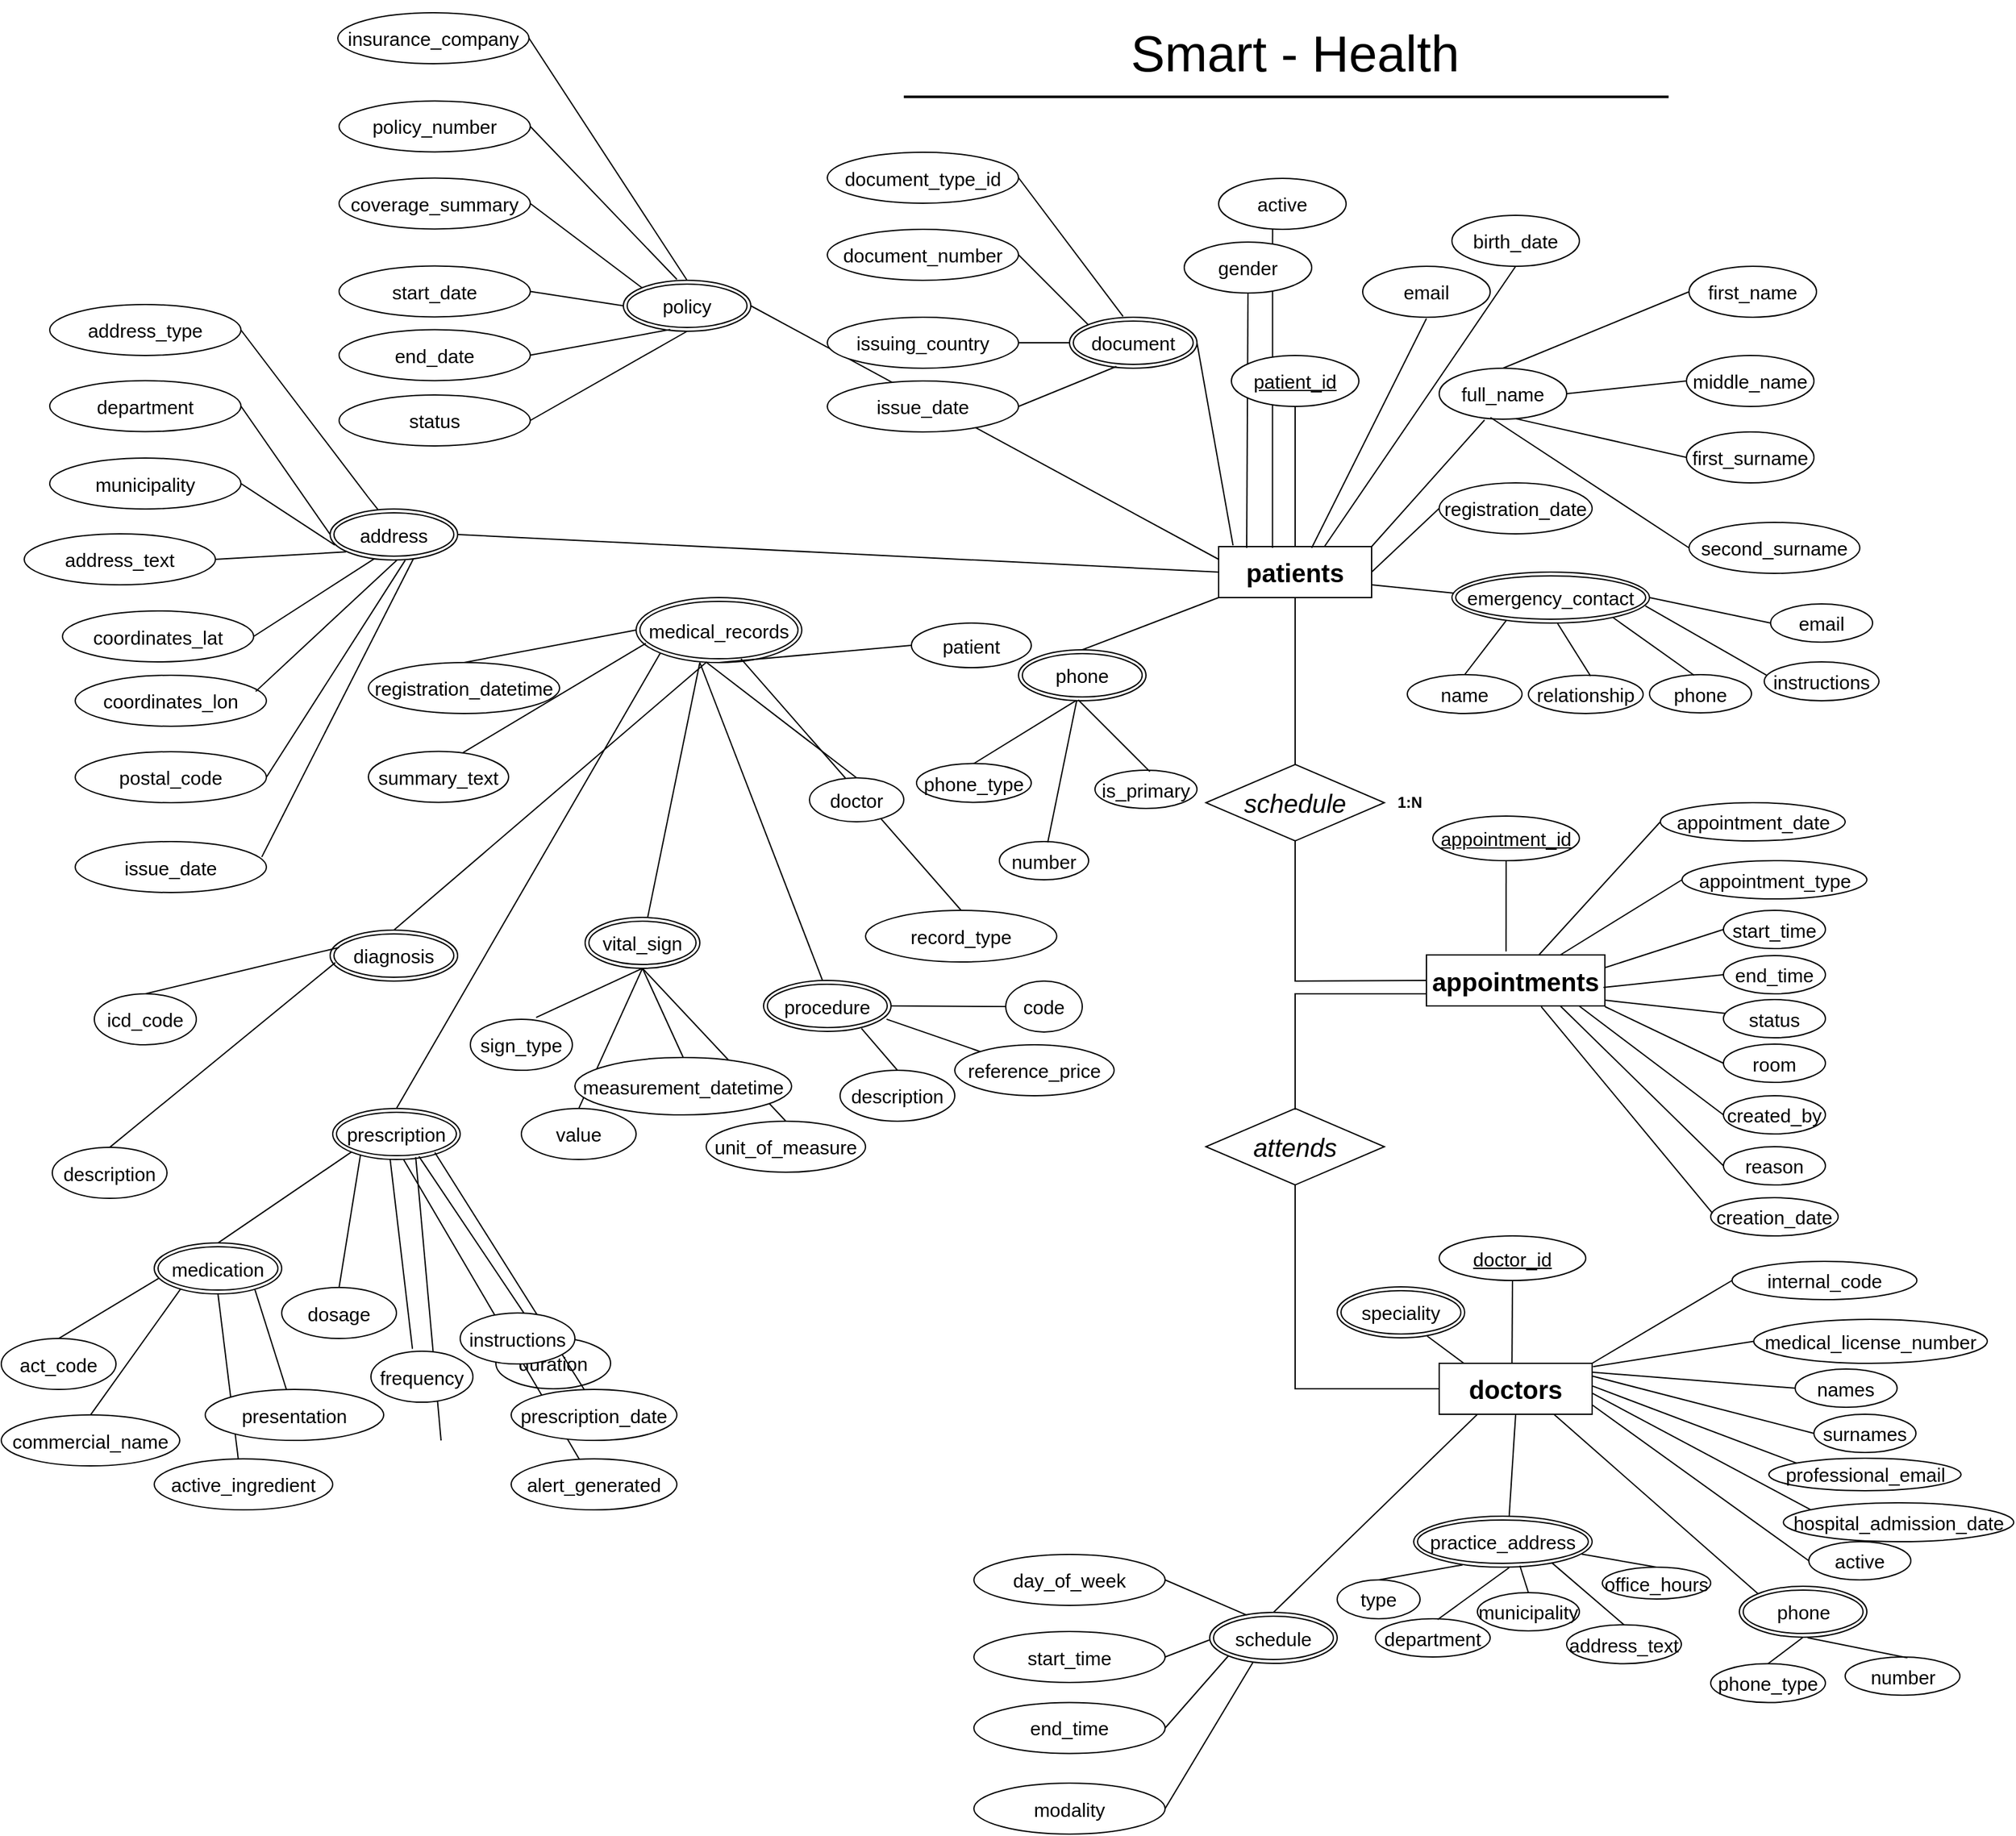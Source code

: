 <mxfile version="28.2.7">
  <diagram name="Página-1" id="tFCUTGB2Ean7XY36A_BH">
    <mxGraphModel dx="2607" dy="1657" grid="1" gridSize="10" guides="1" tooltips="1" connect="1" arrows="1" fold="1" page="1" pageScale="1" pageWidth="827" pageHeight="1169" math="0" shadow="0">
      <root>
        <mxCell id="0" />
        <mxCell id="1" parent="0" />
        <mxCell id="sHWLW5Rp5QebHNMf11we-1" value="Smart - Health&lt;span style=&quot;color: rgba(0, 0, 0, 0); font-family: monospace; font-size: 0px; text-align: start; text-wrap-mode: nowrap;&quot;&gt;%3CmxGraphModel%3E%3Croot%3E%3CmxCell%20id%3D%220%22%2F%3E%3CmxCell%20id%3D%221%22%20parent%3D%220%22%2F%3E%3CmxCell%20id%3D%222%22%20value%3D%22%22%20style%3D%22line%3BstrokeWidth%3D2%3Bhtml%3D1%3B%22%20vertex%3D%221%22%20parent%3D%221%22%3E%3CmxGeometry%20x%3D%22190%22%20y%3D%22-259%22%20width%3D%22600%22%20height%3D%2210%22%20as%3D%22geometry%22%2F%3E%3C%2FmxCell%3E%3CmxCell%20id%3D%223%22%20value%3D%22Clients%22%20style%3D%22whiteSpace%3Dwrap%3Bhtml%3D1%3Balign%3Dcenter%3BfontSize%3D20%3BfontStyle%3D1%22%20vertex%3D%221%22%20parent%3D%221%22%3E%3CmxGeometry%20x%3D%22437%22%20y%3D%2260%22%20width%3D%22120%22%20height%3D%2240%22%20as%3D%22geometry%22%2F%3E%3C%2FmxCell%3E%3CmxCell%20id%3D%224%22%20style%3D%22edgeStyle%3DorthogonalEdgeStyle%3Brounded%3D0%3BorthogonalLoop%3D1%3BjettySize%3Dauto%3Bhtml%3D1%3BfontSize%3D15%3BendArrow%3Dnone%3BendFill%3D0%3B%22%20edge%3D%221%22%20target%3D%223%22%20parent%3D%221%22%3E%3CmxGeometry%20relative%3D%221%22%20as%3D%22geometry%22%3E%3CmxPoint%20x%3D%22497%22%20y%3D%22150%22%20as%3D%22sourcePoint%22%2F%3E%3C%2FmxGeometry%3E%3C%2FmxCell%3E%3CmxCell%20id%3D%225%22%20value%3D%22(1%2Cn)%22%20style%3D%22edgeLabel%3Bhtml%3D1%3Balign%3Dcenter%3BverticalAlign%3Dmiddle%3Bresizable%3D0%3Bpoints%3D%5B%5D%3BfontSize%3D15%3B%22%20vertex%3D%221%22%20connectable%3D%220%22%20parent%3D%221%22%3E%3CmxGeometry%20x%3D%22497.001%22%20y%3D%22120%22%20as%3D%22geometry%22%3E%3CmxPoint%20x%3D%22-2%22%20y%3D%22-2%22%20as%3D%22offset%22%2F%3E%3C%2FmxGeometry%3E%3C%2FmxCell%3E%3CmxCell%20id%3D%226%22%20value%3D%22ClientID%22%20style%3D%22ellipse%3BwhiteSpace%3Dwrap%3Bhtml%3D1%3Balign%3Dcenter%3BfontStyle%3D4%3BfontSize%3D15%3B%22%20vertex%3D%221%22%20parent%3D%221%22%3E%3CmxGeometry%20x%3D%22440%22%20y%3D%22-100%22%20width%3D%22100%22%20height%3D%2240%22%20as%3D%22geometry%22%2F%3E%3C%2FmxCell%3E%3CmxCell%20id%3D%227%22%20value%3D%22FullName%22%20style%3D%22ellipse%3BwhiteSpace%3Dwrap%3Bhtml%3D1%3Balign%3Dcenter%3Bdashed%3D1%3BfontSize%3D15%3B%22%20vertex%3D%221%22%20parent%3D%221%22%3E%3CmxGeometry%20x%3D%22610%22%20y%3D%22-80%22%20width%3D%22100%22%20height%3D%2240%22%20as%3D%22geometry%22%2F%3E%3C%2FmxCell%3E%3CmxCell%20id%3D%228%22%20value%3D%22BirthDate%22%20style%3D%22ellipse%3BwhiteSpace%3Dwrap%3Bhtml%3D1%3Balign%3Dcenter%3BfontSize%3D15%3B%22%20vertex%3D%221%22%20parent%3D%221%22%3E%3CmxGeometry%20x%3D%22333%22%20y%3D%22-60%22%20width%3D%22100%22%20height%3D%2240%22%20as%3D%22geometry%22%2F%3E%3C%2FmxCell%3E%3CmxCell%20id%3D%229%22%20value%3D%22Email%22%20style%3D%22ellipse%3BwhiteSpace%3Dwrap%3Bhtml%3D1%3Balign%3Dcenter%3BfontSize%3D15%3B%22%20vertex%3D%221%22%20parent%3D%221%22%3E%3CmxGeometry%20x%3D%22225%22%20y%3D%22-30%22%20width%3D%22100%22%20height%3D%2240%22%20as%3D%22geometry%22%2F%3E%3C%2FmxCell%3E%3CmxCell%20id%3D%2210%22%20value%3D%22PhoneNumber%22%20style%3D%22ellipse%3BwhiteSpace%3Dwrap%3Bhtml%3D1%3Balign%3Dcenter%3BfontSize%3D15%3B%22%20vertex%3D%221%22%20parent%3D%221%22%3E%3CmxGeometry%20x%3D%22658%22%20y%3D%2260%22%20width%3D%22120%22%20height%3D%2240%22%20as%3D%22geometry%22%2F%3E%3C%2FmxCell%3E%3CmxCell%20id%3D%2211%22%20value%3D%22Address%22%20style%3D%22ellipse%3BwhiteSpace%3Dwrap%3Bhtml%3D1%3Balign%3Dcenter%3BfontSize%3D15%3B%22%20vertex%3D%221%22%20parent%3D%221%22%3E%3CmxGeometry%20x%3D%22240%22%20y%3D%2260%22%20width%3D%22100%22%20height%3D%2240%22%20as%3D%22geometry%22%2F%3E%3C%2FmxCell%3E%3CmxCell%20id%3D%2212%22%20value%3D%22%22%20style%3D%22endArrow%3Dnone%3Bhtml%3D1%3Brounded%3D0%3BexitX%3D1%3BexitY%3D0%3BexitDx%3D0%3BexitDy%3D0%3BentryX%3D0.356%3BentryY%3D1.016%3BentryDx%3D0%3BentryDy%3D0%3BentryPerimeter%3D0%3B%22%20edge%3D%221%22%20source%3D%223%22%20target%3D%227%22%20parent%3D%221%22%3E%3CmxGeometry%20relative%3D%221%22%20as%3D%22geometry%22%3E%3CmxPoint%20x%3D%22650%22%20y%3D%22-60%22%20as%3D%22sourcePoint%22%2F%3E%3CmxPoint%20x%3D%22810%22%20y%3D%22-60%22%20as%3D%22targetPoint%22%2F%3E%3C%2FmxGeometry%3E%3C%2FmxCell%3E%3CmxCell%20id%3D%2213%22%20value%3D%22%22%20style%3D%22endArrow%3Dnone%3Bhtml%3D1%3Brounded%3D0%3BentryX%3D0.5%3BentryY%3D0%3BentryDx%3D0%3BentryDy%3D0%3BexitX%3D0.5%3BexitY%3D1%3BexitDx%3D0%3BexitDy%3D0%3B%22%20edge%3D%221%22%20source%3D%226%22%20target%3D%223%22%20parent%3D%221%22%3E%3CmxGeometry%20relative%3D%221%22%20as%3D%22geometry%22%3E%3CmxPoint%20x%3D%22500%22%20y%3D%22-59%22%20as%3D%22sourcePoint%22%2F%3E%3CmxPoint%20x%3D%22590%22%20y%3D%22-20%22%20as%3D%22targetPoint%22%2F%3E%3C%2FmxGeometry%3E%3C%2FmxCell%3E%3CmxCell%20id%3D%2214%22%20value%3D%22%22%20style%3D%22endArrow%3Dnone%3Bhtml%3D1%3Brounded%3D0%3BexitX%3D1%3BexitY%3D0.5%3BexitDx%3D0%3BexitDy%3D0%3BentryX%3D0.358%3BentryY%3D-0.007%3BentryDx%3D0%3BentryDy%3D0%3BentryPerimeter%3D0%3B%22%20edge%3D%221%22%20source%3D%228%22%20target%3D%223%22%20parent%3D%221%22%3E%3CmxGeometry%20relative%3D%221%22%20as%3D%22geometry%22%3E%3CmxPoint%20x%3D%22330%22%20y%3D%2220%22%20as%3D%22sourcePoint%22%2F%3E%3CmxPoint%20x%3D%22490%22%20y%3D%2220%22%20as%3D%22targetPoint%22%2F%3E%3C%2FmxGeometry%3E%3C%2FmxCell%3E%3CmxCell%20id%3D%2215%22%20value%3D%22%22%20style%3D%22endArrow%3Dnone%3Bhtml%3D1%3Brounded%3D0%3BexitX%3D1%3BexitY%3D0%3BexitDx%3D0%3BexitDy%3D0%3BentryX%3D0%3BentryY%3D0%3BentryDx%3D0%3BentryDy%3D0%3B%22%20edge%3D%221%22%20source%3D%229%22%20target%3D%223%22%20parent%3D%221%22%3E%3CmxGeometry%20relative%3D%221%22%20as%3D%22geometry%22%3E%3CmxPoint%20x%3D%22370%22%20y%3D%2230%22%20as%3D%22sourcePoint%22%2F%3E%3CmxPoint%20x%3D%22530%22%20y%3D%2230%22%20as%3D%22targetPoint%22%2F%3E%3C%2FmxGeometry%3E%3C%2FmxCell%3E%3CmxCell%20id%3D%2216%22%20value%3D%22%22%20style%3D%22endArrow%3Dnone%3Bhtml%3D1%3Brounded%3D0%3BexitX%3D1%3BexitY%3D0.5%3BexitDx%3D0%3BexitDy%3D0%3BentryX%3D0%3BentryY%3D0.5%3BentryDx%3D0%3BentryDy%3D0%3B%22%20edge%3D%221%22%20source%3D%2211%22%20target%3D%223%22%20parent%3D%221%22%3E%3CmxGeometry%20relative%3D%221%22%20as%3D%22geometry%22%3E%3CmxPoint%20x%3D%22360%22%20y%3D%2290%22%20as%3D%22sourcePoint%22%2F%3E%3CmxPoint%20x%3D%22520%22%20y%3D%2290%22%20as%3D%22targetPoint%22%2F%3E%3C%2FmxGeometry%3E%3C%2FmxCell%3E%3CmxCell%20id%3D%2217%22%20value%3D%22%22%20style%3D%22endArrow%3Dnone%3Bhtml%3D1%3Brounded%3D0%3BexitX%3D1%3BexitY%3D0.5%3BexitDx%3D0%3BexitDy%3D0%3B%22%20edge%3D%221%22%20source%3D%223%22%20target%3D%2210%22%20parent%3D%221%22%3E%3CmxGeometry%20relative%3D%221%22%20as%3D%22geometry%22%3E%3CmxPoint%20x%3D%22590%22%20y%3D%22120%22%20as%3D%22sourcePoint%22%2F%3E%3CmxPoint%20x%3D%22750%22%20y%3D%22120%22%20as%3D%22targetPoint%22%2F%3E%3C%2FmxGeometry%3E%3C%2FmxCell%3E%3CmxCell%20id%3D%2218%22%20value%3D%22FirstName%22%20style%3D%22ellipse%3BwhiteSpace%3Dwrap%3Bhtml%3D1%3Balign%3Dcenter%3BfontSize%3D15%3B%22%20vertex%3D%221%22%20parent%3D%221%22%3E%3CmxGeometry%20x%3D%22806%22%20y%3D%22-160%22%20width%3D%22100%22%20height%3D%2240%22%20as%3D%22geometry%22%2F%3E%3C%2FmxCell%3E%3CmxCell%20id%3D%2219%22%20value%3D%22LastName%22%20style%3D%22ellipse%3BwhiteSpace%3Dwrap%3Bhtml%3D1%3Balign%3Dcenter%3BfontSize%3D15%3B%22%20vertex%3D%221%22%20parent%3D%221%22%3E%3CmxGeometry%20x%3D%22804%22%20y%3D%22-30%22%20width%3D%22100%22%20height%3D%2240%22%20as%3D%22geometry%22%2F%3E%3C%2FmxCell%3E%3CmxCell%20id%3D%2220%22%20value%3D%22%22%20style%3D%22endArrow%3Dnone%3Bhtml%3D1%3Brounded%3D0%3BexitX%3D0.5%3BexitY%3D0%3BexitDx%3D0%3BexitDy%3D0%3BentryX%3D0%3BentryY%3D0.5%3BentryDx%3D0%3BentryDy%3D0%3B%22%20edge%3D%221%22%20source%3D%227%22%20target%3D%2218%22%20parent%3D%221%22%3E%3CmxGeometry%20relative%3D%221%22%20as%3D%22geometry%22%3E%3CmxPoint%20x%3D%22680%22%20y%3D%22-120%22%20as%3D%22sourcePoint%22%2F%3E%3CmxPoint%20x%3D%22840%22%20y%3D%22-120%22%20as%3D%22targetPoint%22%2F%3E%3C%2FmxGeometry%3E%3C%2FmxCell%3E%3CmxCell%20id%3D%2221%22%20value%3D%22%22%20style%3D%22endArrow%3Dnone%3Bhtml%3D1%3Brounded%3D0%3BexitX%3D0.605%3BexitY%3D0.992%3BexitDx%3D0%3BexitDy%3D0%3BentryX%3D0%3BentryY%3D0.5%3BentryDx%3D0%3BentryDy%3D0%3BexitPerimeter%3D0%3B%22%20edge%3D%221%22%20source%3D%227%22%20target%3D%2219%22%20parent%3D%221%22%3E%3CmxGeometry%20relative%3D%221%22%20as%3D%22geometry%22%3E%3CmxPoint%20x%3D%22740%22%20y%3D%22-20%22%20as%3D%22sourcePoint%22%2F%3E%3CmxPoint%20x%3D%22900%22%20y%3D%22-20%22%20as%3D%22targetPoint%22%2F%3E%3C%2FmxGeometry%3E%3C%2FmxCell%3E%3CmxCell%20id%3D%2222%22%20value%3D%22MiddleName%22%20style%3D%22ellipse%3BwhiteSpace%3Dwrap%3Bhtml%3D1%3Balign%3Dcenter%3BfontSize%3D15%3B%22%20vertex%3D%221%22%20parent%3D%221%22%3E%3CmxGeometry%20x%3D%22804%22%20y%3D%22-90%22%20width%3D%22100%22%20height%3D%2240%22%20as%3D%22geometry%22%2F%3E%3C%2FmxCell%3E%3CmxCell%20id%3D%2223%22%20value%3D%22%22%20style%3D%22endArrow%3Dnone%3Bhtml%3D1%3Brounded%3D0%3BexitX%3D1%3BexitY%3D0.5%3BexitDx%3D0%3BexitDy%3D0%3BentryX%3D0%3BentryY%3D0.5%3BentryDx%3D0%3BentryDy%3D0%3B%22%20edge%3D%221%22%20source%3D%227%22%20target%3D%2222%22%20parent%3D%221%22%3E%3CmxGeometry%20relative%3D%221%22%20as%3D%22geometry%22%3E%3CmxPoint%20x%3D%22710%22%20y%3D%22-40%22%20as%3D%22sourcePoint%22%2F%3E%3CmxPoint%20x%3D%22870%22%20y%3D%22-40%22%20as%3D%22targetPoint%22%2F%3E%3C%2FmxGeometry%3E%3C%2FmxCell%3E%3C%2Froot%3E%3C%2FmxGraphModel%3E&lt;/span&gt;" style="text;html=1;strokeColor=none;fillColor=none;align=center;verticalAlign=middle;whiteSpace=wrap;rounded=0;fontSize=40;" parent="1" vertex="1">
          <mxGeometry x="30" y="90" width="614" height="81" as="geometry" />
        </mxCell>
        <mxCell id="sHWLW5Rp5QebHNMf11we-2" value="" style="line;strokeWidth=2;html=1;" parent="1" vertex="1">
          <mxGeometry x="30" y="161" width="600" height="10" as="geometry" />
        </mxCell>
        <mxCell id="sHWLW5Rp5QebHNMf11we-4" value="patients" style="whiteSpace=wrap;html=1;align=center;fontSize=20;fontStyle=1" parent="1" vertex="1">
          <mxGeometry x="277" y="519" width="120" height="40" as="geometry" />
        </mxCell>
        <mxCell id="sHWLW5Rp5QebHNMf11we-5" style="edgeStyle=orthogonalEdgeStyle;rounded=0;orthogonalLoop=1;jettySize=auto;html=1;fontSize=15;endArrow=none;endFill=0;exitX=0.5;exitY=0;exitDx=0;exitDy=0;" parent="1" source="sHWLW5Rp5QebHNMf11we-80" target="sHWLW5Rp5QebHNMf11we-4" edge="1">
          <mxGeometry relative="1" as="geometry">
            <mxPoint x="337" y="609" as="sourcePoint" />
          </mxGeometry>
        </mxCell>
        <mxCell id="sHWLW5Rp5QebHNMf11we-8" value="full_name" style="ellipse;whiteSpace=wrap;html=1;align=center;fontSize=15;" parent="1" vertex="1">
          <mxGeometry x="450" y="379" width="100" height="40" as="geometry" />
        </mxCell>
        <mxCell id="sHWLW5Rp5QebHNMf11we-9" value="birth_date" style="ellipse;whiteSpace=wrap;html=1;align=center;fontSize=15;" parent="1" vertex="1">
          <mxGeometry x="460" y="259" width="100" height="40" as="geometry" />
        </mxCell>
        <mxCell id="sHWLW5Rp5QebHNMf11we-10" value="email" style="ellipse;whiteSpace=wrap;html=1;align=center;fontSize=15;" parent="1" vertex="1">
          <mxGeometry x="390" y="299" width="100" height="40" as="geometry" />
        </mxCell>
        <mxCell id="sHWLW5Rp5QebHNMf11we-11" value="registration_date" style="ellipse;whiteSpace=wrap;html=1;align=center;fontSize=15;" parent="1" vertex="1">
          <mxGeometry x="450" y="469" width="120" height="40" as="geometry" />
        </mxCell>
        <mxCell id="sHWLW5Rp5QebHNMf11we-13" value="" style="endArrow=none;html=1;rounded=0;exitX=1;exitY=0;exitDx=0;exitDy=0;entryX=0.356;entryY=1.016;entryDx=0;entryDy=0;entryPerimeter=0;" parent="1" source="sHWLW5Rp5QebHNMf11we-4" target="sHWLW5Rp5QebHNMf11we-8" edge="1">
          <mxGeometry relative="1" as="geometry">
            <mxPoint x="490" y="399" as="sourcePoint" />
            <mxPoint x="650" y="399" as="targetPoint" />
          </mxGeometry>
        </mxCell>
        <mxCell id="sHWLW5Rp5QebHNMf11we-14" value="" style="endArrow=none;html=1;rounded=0;entryX=0.5;entryY=0;entryDx=0;entryDy=0;exitX=0.5;exitY=1;exitDx=0;exitDy=0;" parent="1" source="sHWLW5Rp5QebHNMf11we-7" target="sHWLW5Rp5QebHNMf11we-4" edge="1">
          <mxGeometry relative="1" as="geometry">
            <mxPoint x="340" y="400" as="sourcePoint" />
            <mxPoint x="430" y="439" as="targetPoint" />
          </mxGeometry>
        </mxCell>
        <mxCell id="sHWLW5Rp5QebHNMf11we-15" value="" style="endArrow=none;html=1;rounded=0;exitX=0.5;exitY=1;exitDx=0;exitDy=0;" parent="1" source="sHWLW5Rp5QebHNMf11we-9" edge="1">
          <mxGeometry relative="1" as="geometry">
            <mxPoint x="170" y="479" as="sourcePoint" />
            <mxPoint x="360" y="519" as="targetPoint" />
          </mxGeometry>
        </mxCell>
        <mxCell id="sHWLW5Rp5QebHNMf11we-16" value="" style="endArrow=none;html=1;rounded=0;" parent="1" edge="1">
          <mxGeometry relative="1" as="geometry">
            <mxPoint x="440" y="340" as="sourcePoint" />
            <mxPoint x="350" y="520" as="targetPoint" />
          </mxGeometry>
        </mxCell>
        <mxCell id="sHWLW5Rp5QebHNMf11we-17" value="" style="endArrow=none;html=1;rounded=0;exitX=0.5;exitY=1;exitDx=0;exitDy=0;" parent="1" source="sHWLW5Rp5QebHNMf11we-12" edge="1">
          <mxGeometry relative="1" as="geometry">
            <mxPoint x="200" y="549" as="sourcePoint" />
            <mxPoint x="299" y="520" as="targetPoint" />
          </mxGeometry>
        </mxCell>
        <mxCell id="sHWLW5Rp5QebHNMf11we-18" value="" style="endArrow=none;html=1;rounded=0;exitX=1;exitY=0.5;exitDx=0;exitDy=0;entryX=0;entryY=0.5;entryDx=0;entryDy=0;" parent="1" source="sHWLW5Rp5QebHNMf11we-4" target="sHWLW5Rp5QebHNMf11we-11" edge="1">
          <mxGeometry relative="1" as="geometry">
            <mxPoint x="430" y="579" as="sourcePoint" />
            <mxPoint x="590" y="579" as="targetPoint" />
          </mxGeometry>
        </mxCell>
        <mxCell id="sHWLW5Rp5QebHNMf11we-19" value="first_name" style="ellipse;whiteSpace=wrap;html=1;align=center;fontSize=15;" parent="1" vertex="1">
          <mxGeometry x="646" y="299" width="100" height="40" as="geometry" />
        </mxCell>
        <mxCell id="sHWLW5Rp5QebHNMf11we-20" value="first_surname" style="ellipse;whiteSpace=wrap;html=1;align=center;fontSize=15;" parent="1" vertex="1">
          <mxGeometry x="644" y="429" width="100" height="40" as="geometry" />
        </mxCell>
        <mxCell id="sHWLW5Rp5QebHNMf11we-21" value="" style="endArrow=none;html=1;rounded=0;exitX=0.5;exitY=0;exitDx=0;exitDy=0;entryX=0;entryY=0.5;entryDx=0;entryDy=0;" parent="1" source="sHWLW5Rp5QebHNMf11we-8" target="sHWLW5Rp5QebHNMf11we-19" edge="1">
          <mxGeometry relative="1" as="geometry">
            <mxPoint x="520" y="339" as="sourcePoint" />
            <mxPoint x="680" y="339" as="targetPoint" />
          </mxGeometry>
        </mxCell>
        <mxCell id="sHWLW5Rp5QebHNMf11we-22" value="" style="endArrow=none;html=1;rounded=0;exitX=0.605;exitY=0.992;exitDx=0;exitDy=0;entryX=0;entryY=0.5;entryDx=0;entryDy=0;exitPerimeter=0;" parent="1" source="sHWLW5Rp5QebHNMf11we-8" target="sHWLW5Rp5QebHNMf11we-20" edge="1">
          <mxGeometry relative="1" as="geometry">
            <mxPoint x="580" y="439" as="sourcePoint" />
            <mxPoint x="740" y="439" as="targetPoint" />
          </mxGeometry>
        </mxCell>
        <mxCell id="sHWLW5Rp5QebHNMf11we-23" value="middle_name" style="ellipse;whiteSpace=wrap;html=1;align=center;fontSize=15;" parent="1" vertex="1">
          <mxGeometry x="644" y="369" width="100" height="40" as="geometry" />
        </mxCell>
        <mxCell id="sHWLW5Rp5QebHNMf11we-24" value="" style="endArrow=none;html=1;rounded=0;exitX=1;exitY=0.5;exitDx=0;exitDy=0;entryX=0;entryY=0.5;entryDx=0;entryDy=0;" parent="1" source="sHWLW5Rp5QebHNMf11we-8" target="sHWLW5Rp5QebHNMf11we-23" edge="1">
          <mxGeometry relative="1" as="geometry">
            <mxPoint x="550" y="419" as="sourcePoint" />
            <mxPoint x="710" y="419" as="targetPoint" />
          </mxGeometry>
        </mxCell>
        <mxCell id="sHWLW5Rp5QebHNMf11we-25" value="second_surname" style="ellipse;whiteSpace=wrap;html=1;align=center;fontSize=15;" parent="1" vertex="1">
          <mxGeometry x="646" y="500" width="134" height="40" as="geometry" />
        </mxCell>
        <mxCell id="sHWLW5Rp5QebHNMf11we-28" value="" style="endArrow=none;html=1;rounded=0;entryX=0.352;entryY=0.025;entryDx=0;entryDy=0;entryPerimeter=0;exitX=0.423;exitY=0.987;exitDx=0;exitDy=0;exitPerimeter=0;" parent="1" source="sHWLW5Rp5QebHNMf11we-27" target="sHWLW5Rp5QebHNMf11we-4" edge="1">
          <mxGeometry relative="1" as="geometry">
            <mxPoint x="310" y="290" as="sourcePoint" />
            <mxPoint x="322" y="570" as="targetPoint" />
          </mxGeometry>
        </mxCell>
        <mxCell id="sHWLW5Rp5QebHNMf11we-26" value="" style="endArrow=none;html=1;rounded=0;exitX=0.402;exitY=0.966;exitDx=0;exitDy=0;entryX=0;entryY=0.5;entryDx=0;entryDy=0;exitPerimeter=0;" parent="1" source="sHWLW5Rp5QebHNMf11we-8" target="sHWLW5Rp5QebHNMf11we-25" edge="1">
          <mxGeometry relative="1" as="geometry">
            <mxPoint x="295.9" y="429" as="sourcePoint" />
            <mxPoint x="742" y="479.52" as="targetPoint" />
          </mxGeometry>
        </mxCell>
        <mxCell id="sHWLW5Rp5QebHNMf11we-27" value="active" style="ellipse;whiteSpace=wrap;html=1;align=center;fontSize=15;" parent="1" vertex="1">
          <mxGeometry x="277" y="230" width="100" height="40" as="geometry" />
        </mxCell>
        <mxCell id="sHWLW5Rp5QebHNMf11we-7" value="patient_id" style="ellipse;whiteSpace=wrap;html=1;align=center;fontStyle=4;fontSize=15;" parent="1" vertex="1">
          <mxGeometry x="287" y="369" width="100" height="40" as="geometry" />
        </mxCell>
        <mxCell id="sHWLW5Rp5QebHNMf11we-12" value="gender" style="ellipse;whiteSpace=wrap;html=1;align=center;fontSize=15;" parent="1" vertex="1">
          <mxGeometry x="250" y="280" width="100" height="40" as="geometry" />
        </mxCell>
        <mxCell id="sHWLW5Rp5QebHNMf11we-31" value="document" style="ellipse;shape=doubleEllipse;margin=3;whiteSpace=wrap;html=1;align=center;fontSize=15;" parent="1" vertex="1">
          <mxGeometry x="160" y="339" width="100" height="40" as="geometry" />
        </mxCell>
        <mxCell id="sHWLW5Rp5QebHNMf11we-32" value="document_type_id" style="ellipse;whiteSpace=wrap;html=1;align=center;fontSize=15;" parent="1" vertex="1">
          <mxGeometry x="-30" y="209.5" width="150" height="40" as="geometry" />
        </mxCell>
        <mxCell id="sHWLW5Rp5QebHNMf11we-33" value="document_number" style="ellipse;whiteSpace=wrap;html=1;align=center;fontSize=15;" parent="1" vertex="1">
          <mxGeometry x="-30" y="270" width="150" height="40" as="geometry" />
        </mxCell>
        <mxCell id="sHWLW5Rp5QebHNMf11we-36" value="" style="endArrow=none;html=1;rounded=0;exitX=1;exitY=0.5;exitDx=0;exitDy=0;entryX=0.42;entryY=-0.018;entryDx=0;entryDy=0;entryPerimeter=0;" parent="1" source="sHWLW5Rp5QebHNMf11we-32" target="sHWLW5Rp5QebHNMf11we-31" edge="1">
          <mxGeometry width="50" height="50" relative="1" as="geometry">
            <mxPoint x="140" y="290" as="sourcePoint" />
            <mxPoint x="190" y="240" as="targetPoint" />
          </mxGeometry>
        </mxCell>
        <mxCell id="sHWLW5Rp5QebHNMf11we-37" value="" style="endArrow=none;html=1;rounded=0;exitX=1;exitY=0.5;exitDx=0;exitDy=0;entryX=0;entryY=0;entryDx=0;entryDy=0;" parent="1" source="sHWLW5Rp5QebHNMf11we-33" target="sHWLW5Rp5QebHNMf11we-31" edge="1">
          <mxGeometry width="50" height="50" relative="1" as="geometry">
            <mxPoint x="130" y="350" as="sourcePoint" />
            <mxPoint x="180" y="300" as="targetPoint" />
          </mxGeometry>
        </mxCell>
        <mxCell id="sHWLW5Rp5QebHNMf11we-38" value="" style="endArrow=none;html=1;rounded=0;entryX=0;entryY=0.5;entryDx=0;entryDy=0;exitX=1;exitY=0.5;exitDx=0;exitDy=0;" parent="1" source="sHWLW5Rp5QebHNMf11we-34" target="sHWLW5Rp5QebHNMf11we-31" edge="1">
          <mxGeometry width="50" height="50" relative="1" as="geometry">
            <mxPoint x="110" y="430" as="sourcePoint" />
            <mxPoint x="160" y="380" as="targetPoint" />
          </mxGeometry>
        </mxCell>
        <mxCell id="sHWLW5Rp5QebHNMf11we-39" value="" style="endArrow=none;html=1;rounded=0;entryX=0.368;entryY=0.966;entryDx=0;entryDy=0;entryPerimeter=0;exitX=1;exitY=0.5;exitDx=0;exitDy=0;" parent="1" source="sHWLW5Rp5QebHNMf11we-35" target="sHWLW5Rp5QebHNMf11we-31" edge="1">
          <mxGeometry width="50" height="50" relative="1" as="geometry">
            <mxPoint x="110" y="440" as="sourcePoint" />
            <mxPoint x="160" y="390" as="targetPoint" />
          </mxGeometry>
        </mxCell>
        <mxCell id="sHWLW5Rp5QebHNMf11we-40" value="" style="endArrow=none;html=1;rounded=0;exitX=0.094;exitY=-0.023;exitDx=0;exitDy=0;exitPerimeter=0;entryX=1;entryY=0.5;entryDx=0;entryDy=0;" parent="1" source="sHWLW5Rp5QebHNMf11we-4" target="sHWLW5Rp5QebHNMf11we-31" edge="1">
          <mxGeometry width="50" height="50" relative="1" as="geometry">
            <mxPoint x="230" y="460" as="sourcePoint" />
            <mxPoint x="254" y="370" as="targetPoint" />
          </mxGeometry>
        </mxCell>
        <mxCell id="sHWLW5Rp5QebHNMf11we-41" value="address" style="ellipse;shape=doubleEllipse;margin=3;whiteSpace=wrap;html=1;align=center;fontSize=15;" parent="1" vertex="1">
          <mxGeometry x="-420" y="489.5" width="100" height="40" as="geometry" />
        </mxCell>
        <mxCell id="sHWLW5Rp5QebHNMf11we-42" value="address_type" style="ellipse;whiteSpace=wrap;html=1;align=center;fontSize=15;" parent="1" vertex="1">
          <mxGeometry x="-640" y="329" width="150" height="40" as="geometry" />
        </mxCell>
        <mxCell id="sHWLW5Rp5QebHNMf11we-43" value="department" style="ellipse;whiteSpace=wrap;html=1;align=center;fontSize=15;" parent="1" vertex="1">
          <mxGeometry x="-640" y="388.75" width="150" height="40" as="geometry" />
        </mxCell>
        <mxCell id="sHWLW5Rp5QebHNMf11we-44" value="municipality" style="ellipse;whiteSpace=wrap;html=1;align=center;fontSize=15;" parent="1" vertex="1">
          <mxGeometry x="-640" y="449.5" width="150" height="40" as="geometry" />
        </mxCell>
        <mxCell id="sHWLW5Rp5QebHNMf11we-45" value="address_text" style="ellipse;whiteSpace=wrap;html=1;align=center;fontSize=15;" parent="1" vertex="1">
          <mxGeometry x="-660" y="509" width="150" height="40" as="geometry" />
        </mxCell>
        <mxCell id="sHWLW5Rp5QebHNMf11we-46" value="" style="endArrow=none;html=1;rounded=0;exitX=1;exitY=0.5;exitDx=0;exitDy=0;entryX=0.374;entryY=0.007;entryDx=0;entryDy=0;entryPerimeter=0;" parent="1" source="sHWLW5Rp5QebHNMf11we-42" target="sHWLW5Rp5QebHNMf11we-41" edge="1">
          <mxGeometry width="50" height="50" relative="1" as="geometry">
            <mxPoint x="-420" y="501" as="sourcePoint" />
            <mxPoint x="-380" y="500" as="targetPoint" />
            <Array as="points">
              <mxPoint x="-390" y="480.5" />
            </Array>
          </mxGeometry>
        </mxCell>
        <mxCell id="sHWLW5Rp5QebHNMf11we-47" value="" style="endArrow=none;html=1;rounded=0;exitX=1;exitY=0.5;exitDx=0;exitDy=0;entryX=0;entryY=0.5;entryDx=0;entryDy=0;" parent="1" source="sHWLW5Rp5QebHNMf11we-43" target="sHWLW5Rp5QebHNMf11we-41" edge="1">
          <mxGeometry width="50" height="50" relative="1" as="geometry">
            <mxPoint x="-430" y="561" as="sourcePoint" />
            <mxPoint x="-380" y="511" as="targetPoint" />
          </mxGeometry>
        </mxCell>
        <mxCell id="sHWLW5Rp5QebHNMf11we-48" value="" style="endArrow=none;html=1;rounded=0;exitX=1;exitY=0.5;exitDx=0;exitDy=0;entryX=0.037;entryY=0.707;entryDx=0;entryDy=0;entryPerimeter=0;" parent="1" source="sHWLW5Rp5QebHNMf11we-44" target="sHWLW5Rp5QebHNMf11we-41" edge="1">
          <mxGeometry width="50" height="50" relative="1" as="geometry">
            <mxPoint x="-450" y="641" as="sourcePoint" />
            <mxPoint x="-420" y="520.5" as="targetPoint" />
          </mxGeometry>
        </mxCell>
        <mxCell id="sHWLW5Rp5QebHNMf11we-49" value="" style="endArrow=none;html=1;rounded=0;entryX=0.125;entryY=0.841;entryDx=0;entryDy=0;entryPerimeter=0;exitX=1;exitY=0.5;exitDx=0;exitDy=0;" parent="1" source="sHWLW5Rp5QebHNMf11we-45" target="sHWLW5Rp5QebHNMf11we-41" edge="1">
          <mxGeometry width="50" height="50" relative="1" as="geometry">
            <mxPoint x="-450" y="651" as="sourcePoint" />
            <mxPoint x="-400" y="601" as="targetPoint" />
          </mxGeometry>
        </mxCell>
        <mxCell id="sHWLW5Rp5QebHNMf11we-50" value="coordinates_lat" style="ellipse;whiteSpace=wrap;html=1;align=center;fontSize=15;" parent="1" vertex="1">
          <mxGeometry x="-630" y="569.5" width="150" height="40" as="geometry" />
        </mxCell>
        <mxCell id="sHWLW5Rp5QebHNMf11we-51" value="coordinates_lon" style="ellipse;whiteSpace=wrap;html=1;align=center;fontSize=15;" parent="1" vertex="1">
          <mxGeometry x="-620" y="620" width="150" height="40" as="geometry" />
        </mxCell>
        <mxCell id="sHWLW5Rp5QebHNMf11we-52" value="postal_code" style="ellipse;whiteSpace=wrap;html=1;align=center;fontSize=15;" parent="1" vertex="1">
          <mxGeometry x="-620" y="680" width="150" height="40" as="geometry" />
        </mxCell>
        <mxCell id="sHWLW5Rp5QebHNMf11we-53" value="issue_date" style="ellipse;whiteSpace=wrap;html=1;align=center;fontSize=15;" parent="1" vertex="1">
          <mxGeometry x="-620" y="750.5" width="150" height="40" as="geometry" />
        </mxCell>
        <mxCell id="sHWLW5Rp5QebHNMf11we-54" value="" style="endArrow=none;html=1;rounded=0;entryX=0.346;entryY=0.976;entryDx=0;entryDy=0;exitX=1;exitY=0.5;exitDx=0;exitDy=0;entryPerimeter=0;" parent="1" source="sHWLW5Rp5QebHNMf11we-50" target="sHWLW5Rp5QebHNMf11we-41" edge="1">
          <mxGeometry width="50" height="50" relative="1" as="geometry">
            <mxPoint x="-450" y="871" as="sourcePoint" />
            <mxPoint x="-420" y="739.5" as="targetPoint" />
          </mxGeometry>
        </mxCell>
        <mxCell id="sHWLW5Rp5QebHNMf11we-55" value="" style="endArrow=none;html=1;rounded=0;entryX=0.525;entryY=0.999;entryDx=0;entryDy=0;entryPerimeter=0;exitX=0.944;exitY=0.317;exitDx=0;exitDy=0;exitPerimeter=0;" parent="1" source="sHWLW5Rp5QebHNMf11we-51" target="sHWLW5Rp5QebHNMf11we-41" edge="1">
          <mxGeometry width="50" height="50" relative="1" as="geometry">
            <mxPoint x="-410" y="620.5" as="sourcePoint" />
            <mxPoint x="-360" y="570.5" as="targetPoint" />
          </mxGeometry>
        </mxCell>
        <mxCell id="sHWLW5Rp5QebHNMf11we-56" value="" style="endArrow=none;html=1;rounded=0;exitX=1;exitY=0.5;exitDx=0;exitDy=0;entryX=0;entryY=0.5;entryDx=0;entryDy=0;" parent="1" source="sHWLW5Rp5QebHNMf11we-41" target="sHWLW5Rp5QebHNMf11we-4" edge="1">
          <mxGeometry width="50" height="50" relative="1" as="geometry">
            <mxPoint x="140" y="540" as="sourcePoint" />
            <mxPoint x="280" y="520" as="targetPoint" />
          </mxGeometry>
        </mxCell>
        <mxCell id="sHWLW5Rp5QebHNMf11we-57" value="phone" style="ellipse;shape=doubleEllipse;margin=3;whiteSpace=wrap;html=1;align=center;fontSize=15;" parent="1" vertex="1">
          <mxGeometry x="120" y="600" width="100" height="40" as="geometry" />
        </mxCell>
        <mxCell id="sHWLW5Rp5QebHNMf11we-58" value="phone_type" style="ellipse;whiteSpace=wrap;html=1;align=center;fontSize=15;" parent="1" vertex="1">
          <mxGeometry x="40" y="689.25" width="90" height="30.5" as="geometry" />
        </mxCell>
        <mxCell id="sHWLW5Rp5QebHNMf11we-59" value="number" style="ellipse;whiteSpace=wrap;html=1;align=center;fontSize=15;" parent="1" vertex="1">
          <mxGeometry x="105" y="750.5" width="70" height="30" as="geometry" />
        </mxCell>
        <mxCell id="sHWLW5Rp5QebHNMf11we-60" value="is_primary" style="ellipse;whiteSpace=wrap;html=1;align=center;fontSize=15;" parent="1" vertex="1">
          <mxGeometry x="180" y="694.5" width="80" height="30" as="geometry" />
        </mxCell>
        <mxCell id="sHWLW5Rp5QebHNMf11we-62" value="" style="endArrow=none;html=1;rounded=0;exitX=0.5;exitY=0;exitDx=0;exitDy=0;entryX=0.452;entryY=0.996;entryDx=0;entryDy=0;entryPerimeter=0;" parent="1" source="sHWLW5Rp5QebHNMf11we-58" target="sHWLW5Rp5QebHNMf11we-57" edge="1">
          <mxGeometry width="50" height="50" relative="1" as="geometry">
            <mxPoint x="-5" y="744" as="sourcePoint" />
            <mxPoint x="45" y="694" as="targetPoint" />
          </mxGeometry>
        </mxCell>
        <mxCell id="sHWLW5Rp5QebHNMf11we-63" value="" style="endArrow=none;html=1;rounded=0;exitX=0.542;exitY=0.02;exitDx=0;exitDy=0;entryX=0.456;entryY=1.001;entryDx=0;entryDy=0;entryPerimeter=0;exitPerimeter=0;" parent="1" source="sHWLW5Rp5QebHNMf11we-59" target="sHWLW5Rp5QebHNMf11we-57" edge="1">
          <mxGeometry width="50" height="50" relative="1" as="geometry">
            <mxPoint x="-15" y="804" as="sourcePoint" />
            <mxPoint x="35" y="754" as="targetPoint" />
          </mxGeometry>
        </mxCell>
        <mxCell id="sHWLW5Rp5QebHNMf11we-64" value="" style="endArrow=none;html=1;rounded=0;entryX=0.469;entryY=0.985;entryDx=0;entryDy=0;exitX=0.538;exitY=0.035;exitDx=0;exitDy=0;exitPerimeter=0;entryPerimeter=0;" parent="1" source="sHWLW5Rp5QebHNMf11we-60" target="sHWLW5Rp5QebHNMf11we-57" edge="1">
          <mxGeometry width="50" height="50" relative="1" as="geometry">
            <mxPoint x="190" y="855" as="sourcePoint" />
            <mxPoint x="240" y="805" as="targetPoint" />
          </mxGeometry>
        </mxCell>
        <mxCell id="sHWLW5Rp5QebHNMf11we-67" value="" style="endArrow=none;html=1;rounded=0;entryX=0;entryY=1;entryDx=0;entryDy=0;exitX=0.5;exitY=0;exitDx=0;exitDy=0;" parent="1" source="sHWLW5Rp5QebHNMf11we-57" target="sHWLW5Rp5QebHNMf11we-4" edge="1">
          <mxGeometry width="50" height="50" relative="1" as="geometry">
            <mxPoint x="190" y="610" as="sourcePoint" />
            <mxPoint x="240" y="560" as="targetPoint" />
          </mxGeometry>
        </mxCell>
        <mxCell id="sHWLW5Rp5QebHNMf11we-68" value="emergency_contact" style="ellipse;shape=doubleEllipse;margin=3;whiteSpace=wrap;html=1;align=center;fontSize=15;" parent="1" vertex="1">
          <mxGeometry x="460" y="539" width="155" height="40" as="geometry" />
        </mxCell>
        <mxCell id="sHWLW5Rp5QebHNMf11we-69" value="name" style="ellipse;whiteSpace=wrap;html=1;align=center;fontSize=15;" parent="1" vertex="1">
          <mxGeometry x="425" y="619.5" width="90" height="30.5" as="geometry" />
        </mxCell>
        <mxCell id="sHWLW5Rp5QebHNMf11we-70" value="relationship" style="ellipse;whiteSpace=wrap;html=1;align=center;fontSize=15;" parent="1" vertex="1">
          <mxGeometry x="520" y="620" width="90" height="30" as="geometry" />
        </mxCell>
        <mxCell id="sHWLW5Rp5QebHNMf11we-71" value="phone" style="ellipse;whiteSpace=wrap;html=1;align=center;fontSize=15;" parent="1" vertex="1">
          <mxGeometry x="615" y="619.5" width="80" height="30" as="geometry" />
        </mxCell>
        <mxCell id="sHWLW5Rp5QebHNMf11we-72" value="" style="endArrow=none;html=1;rounded=0;exitX=0.5;exitY=0;exitDx=0;exitDy=0;entryX=0.274;entryY=0.955;entryDx=0;entryDy=0;entryPerimeter=0;" parent="1" source="sHWLW5Rp5QebHNMf11we-69" target="sHWLW5Rp5QebHNMf11we-68" edge="1">
          <mxGeometry width="50" height="50" relative="1" as="geometry">
            <mxPoint x="620" y="669.5" as="sourcePoint" />
            <mxPoint x="670" y="619.5" as="targetPoint" />
          </mxGeometry>
        </mxCell>
        <mxCell id="sHWLW5Rp5QebHNMf11we-73" value="" style="endArrow=none;html=1;rounded=0;exitX=0.542;exitY=0.02;exitDx=0;exitDy=0;entryX=0.535;entryY=1.01;entryDx=0;entryDy=0;entryPerimeter=0;exitPerimeter=0;" parent="1" source="sHWLW5Rp5QebHNMf11we-70" target="sHWLW5Rp5QebHNMf11we-68" edge="1">
          <mxGeometry width="50" height="50" relative="1" as="geometry">
            <mxPoint x="610" y="729.5" as="sourcePoint" />
            <mxPoint x="660" y="679.5" as="targetPoint" />
          </mxGeometry>
        </mxCell>
        <mxCell id="sHWLW5Rp5QebHNMf11we-74" value="" style="endArrow=none;html=1;rounded=0;entryX=0.815;entryY=0.891;entryDx=0;entryDy=0;entryPerimeter=0;" parent="1" target="sHWLW5Rp5QebHNMf11we-68" edge="1">
          <mxGeometry width="50" height="50" relative="1" as="geometry">
            <mxPoint x="650" y="620" as="sourcePoint" />
            <mxPoint x="640" y="759.5" as="targetPoint" />
          </mxGeometry>
        </mxCell>
        <mxCell id="sHWLW5Rp5QebHNMf11we-75" value="email" style="ellipse;whiteSpace=wrap;html=1;align=center;fontSize=15;" parent="1" vertex="1">
          <mxGeometry x="710" y="564" width="80" height="30" as="geometry" />
        </mxCell>
        <mxCell id="sHWLW5Rp5QebHNMf11we-76" value="instructions" style="ellipse;whiteSpace=wrap;html=1;align=center;fontSize=15;" parent="1" vertex="1">
          <mxGeometry x="705" y="609.5" width="90" height="30.5" as="geometry" />
        </mxCell>
        <mxCell id="sHWLW5Rp5QebHNMf11we-77" value="" style="endArrow=none;html=1;rounded=0;entryX=0.979;entryY=0.664;entryDx=0;entryDy=0;entryPerimeter=0;exitX=0.02;exitY=0.342;exitDx=0;exitDy=0;exitPerimeter=0;" parent="1" source="sHWLW5Rp5QebHNMf11we-76" target="sHWLW5Rp5QebHNMf11we-68" edge="1">
          <mxGeometry width="50" height="50" relative="1" as="geometry">
            <mxPoint x="480" y="710" as="sourcePoint" />
            <mxPoint x="530" y="660" as="targetPoint" />
          </mxGeometry>
        </mxCell>
        <mxCell id="sHWLW5Rp5QebHNMf11we-78" value="" style="endArrow=none;html=1;rounded=0;exitX=1;exitY=0.5;exitDx=0;exitDy=0;entryX=0;entryY=0.5;entryDx=0;entryDy=0;" parent="1" source="sHWLW5Rp5QebHNMf11we-68" target="sHWLW5Rp5QebHNMf11we-75" edge="1">
          <mxGeometry width="50" height="50" relative="1" as="geometry">
            <mxPoint x="630" y="600" as="sourcePoint" />
            <mxPoint x="680" y="550" as="targetPoint" />
          </mxGeometry>
        </mxCell>
        <mxCell id="sHWLW5Rp5QebHNMf11we-79" value="" style="endArrow=none;html=1;rounded=0;entryX=0.009;entryY=0.412;entryDx=0;entryDy=0;entryPerimeter=0;exitX=1;exitY=0.75;exitDx=0;exitDy=0;" parent="1" source="sHWLW5Rp5QebHNMf11we-4" target="sHWLW5Rp5QebHNMf11we-68" edge="1">
          <mxGeometry width="50" height="50" relative="1" as="geometry">
            <mxPoint x="420" y="590" as="sourcePoint" />
            <mxPoint x="470" y="540" as="targetPoint" />
          </mxGeometry>
        </mxCell>
        <mxCell id="sHWLW5Rp5QebHNMf11we-80" value="schedule" style="shape=rhombus;perimeter=rhombusPerimeter;whiteSpace=wrap;html=1;align=center;fontSize=20;fontStyle=2" parent="1" vertex="1">
          <mxGeometry x="267" y="690" width="140" height="60" as="geometry" />
        </mxCell>
        <mxCell id="sHWLW5Rp5QebHNMf11we-81" value="appointments" style="whiteSpace=wrap;html=1;align=center;fontSize=20;fontStyle=1" parent="1" vertex="1">
          <mxGeometry x="440" y="839.5" width="140" height="40" as="geometry" />
        </mxCell>
        <mxCell id="sHWLW5Rp5QebHNMf11we-82" value="" style="endArrow=none;html=1;rounded=0;exitX=0.5;exitY=1;exitDx=0;exitDy=0;entryX=0;entryY=0.5;entryDx=0;entryDy=0;" parent="1" source="sHWLW5Rp5QebHNMf11we-80" target="sHWLW5Rp5QebHNMf11we-81" edge="1">
          <mxGeometry width="50" height="50" relative="1" as="geometry">
            <mxPoint x="280" y="890" as="sourcePoint" />
            <mxPoint x="330" y="840" as="targetPoint" />
            <Array as="points">
              <mxPoint x="337" y="860" />
            </Array>
          </mxGeometry>
        </mxCell>
        <mxCell id="sHWLW5Rp5QebHNMf11we-83" value="&lt;b&gt;1:N&lt;/b&gt;" style="text;html=1;whiteSpace=wrap;strokeColor=none;fillColor=none;align=center;verticalAlign=middle;rounded=0;" parent="1" vertex="1">
          <mxGeometry x="397" y="705" width="60" height="30" as="geometry" />
        </mxCell>
        <mxCell id="sHWLW5Rp5QebHNMf11we-84" value="appointment_id" style="ellipse;whiteSpace=wrap;html=1;align=center;fontStyle=4;fontSize=15;" parent="1" vertex="1">
          <mxGeometry x="445" y="730.5" width="115" height="35" as="geometry" />
        </mxCell>
        <mxCell id="sHWLW5Rp5QebHNMf11we-85" value="appointment_date" style="ellipse;whiteSpace=wrap;html=1;align=center;fontSize=15;" parent="1" vertex="1">
          <mxGeometry x="623.5" y="720" width="145" height="30" as="geometry" />
        </mxCell>
        <mxCell id="sHWLW5Rp5QebHNMf11we-86" value="start_time" style="ellipse;whiteSpace=wrap;html=1;align=center;fontSize=15;" parent="1" vertex="1">
          <mxGeometry x="673" y="804.5" width="80" height="30" as="geometry" />
        </mxCell>
        <mxCell id="sHWLW5Rp5QebHNMf11we-87" value="end_time" style="ellipse;whiteSpace=wrap;html=1;align=center;fontSize=15;" parent="1" vertex="1">
          <mxGeometry x="673" y="840" width="80" height="30" as="geometry" />
        </mxCell>
        <mxCell id="sHWLW5Rp5QebHNMf11we-89" value="appointment_type" style="ellipse;whiteSpace=wrap;html=1;align=center;fontSize=15;" parent="1" vertex="1">
          <mxGeometry x="640.5" y="765.5" width="145" height="30" as="geometry" />
        </mxCell>
        <mxCell id="sHWLW5Rp5QebHNMf11we-90" value="status" style="ellipse;whiteSpace=wrap;html=1;align=center;fontSize=15;" parent="1" vertex="1">
          <mxGeometry x="673" y="874.5" width="80" height="30" as="geometry" />
        </mxCell>
        <mxCell id="sHWLW5Rp5QebHNMf11we-91" value="room" style="ellipse;whiteSpace=wrap;html=1;align=center;fontSize=15;" parent="1" vertex="1">
          <mxGeometry x="673" y="909.5" width="80" height="30" as="geometry" />
        </mxCell>
        <mxCell id="sHWLW5Rp5QebHNMf11we-92" value="reason" style="ellipse;whiteSpace=wrap;html=1;align=center;fontSize=15;" parent="1" vertex="1">
          <mxGeometry x="673" y="990" width="80" height="30" as="geometry" />
        </mxCell>
        <mxCell id="sHWLW5Rp5QebHNMf11we-93" value="created_by" style="ellipse;whiteSpace=wrap;html=1;align=center;fontSize=15;" parent="1" vertex="1">
          <mxGeometry x="673" y="950" width="80" height="30" as="geometry" />
        </mxCell>
        <mxCell id="sHWLW5Rp5QebHNMf11we-94" value="creation_date" style="ellipse;whiteSpace=wrap;html=1;align=center;fontSize=15;" parent="1" vertex="1">
          <mxGeometry x="663" y="1030" width="100" height="30" as="geometry" />
        </mxCell>
        <mxCell id="sHWLW5Rp5QebHNMf11we-95" value="" style="endArrow=none;html=1;rounded=0;entryX=0.5;entryY=1;entryDx=0;entryDy=0;exitX=0.446;exitY=-0.068;exitDx=0;exitDy=0;exitPerimeter=0;" parent="1" source="sHWLW5Rp5QebHNMf11we-81" target="sHWLW5Rp5QebHNMf11we-84" edge="1">
          <mxGeometry width="50" height="50" relative="1" as="geometry">
            <mxPoint x="590" y="890" as="sourcePoint" />
            <mxPoint x="640" y="840" as="targetPoint" />
          </mxGeometry>
        </mxCell>
        <mxCell id="sHWLW5Rp5QebHNMf11we-96" value="" style="endArrow=none;html=1;rounded=0;entryX=0;entryY=0.5;entryDx=0;entryDy=0;" parent="1" source="sHWLW5Rp5QebHNMf11we-81" target="sHWLW5Rp5QebHNMf11we-85" edge="1">
          <mxGeometry width="50" height="50" relative="1" as="geometry">
            <mxPoint x="610" y="880" as="sourcePoint" />
            <mxPoint x="660" y="830" as="targetPoint" />
          </mxGeometry>
        </mxCell>
        <mxCell id="sHWLW5Rp5QebHNMf11we-97" value="" style="endArrow=none;html=1;rounded=0;entryX=0;entryY=0.5;entryDx=0;entryDy=0;exitX=0.75;exitY=0;exitDx=0;exitDy=0;" parent="1" source="sHWLW5Rp5QebHNMf11we-81" target="sHWLW5Rp5QebHNMf11we-89" edge="1">
          <mxGeometry width="50" height="50" relative="1" as="geometry">
            <mxPoint x="580" y="870" as="sourcePoint" />
            <mxPoint x="630" y="820" as="targetPoint" />
          </mxGeometry>
        </mxCell>
        <mxCell id="sHWLW5Rp5QebHNMf11we-98" value="" style="endArrow=none;html=1;rounded=0;exitX=1;exitY=0.25;exitDx=0;exitDy=0;entryX=0;entryY=0.5;entryDx=0;entryDy=0;" parent="1" source="sHWLW5Rp5QebHNMf11we-81" target="sHWLW5Rp5QebHNMf11we-86" edge="1">
          <mxGeometry width="50" height="50" relative="1" as="geometry">
            <mxPoint x="590" y="860" as="sourcePoint" />
            <mxPoint x="640" y="810" as="targetPoint" />
          </mxGeometry>
        </mxCell>
        <mxCell id="sHWLW5Rp5QebHNMf11we-99" value="" style="endArrow=none;html=1;rounded=0;exitX=0.992;exitY=0.637;exitDx=0;exitDy=0;exitPerimeter=0;entryX=0;entryY=0.5;entryDx=0;entryDy=0;" parent="1" source="sHWLW5Rp5QebHNMf11we-81" target="sHWLW5Rp5QebHNMf11we-87" edge="1">
          <mxGeometry width="50" height="50" relative="1" as="geometry">
            <mxPoint x="590" y="890" as="sourcePoint" />
            <mxPoint x="640" y="840" as="targetPoint" />
          </mxGeometry>
        </mxCell>
        <mxCell id="sHWLW5Rp5QebHNMf11we-100" value="" style="endArrow=none;html=1;rounded=0;exitX=1.001;exitY=0.888;exitDx=0;exitDy=0;exitPerimeter=0;" parent="1" source="sHWLW5Rp5QebHNMf11we-81" target="sHWLW5Rp5QebHNMf11we-90" edge="1">
          <mxGeometry width="50" height="50" relative="1" as="geometry">
            <mxPoint x="610" y="920" as="sourcePoint" />
            <mxPoint x="660" y="870" as="targetPoint" />
          </mxGeometry>
        </mxCell>
        <mxCell id="sHWLW5Rp5QebHNMf11we-101" value="" style="endArrow=none;html=1;rounded=0;entryX=0;entryY=0.5;entryDx=0;entryDy=0;" parent="1" target="sHWLW5Rp5QebHNMf11we-91" edge="1">
          <mxGeometry width="50" height="50" relative="1" as="geometry">
            <mxPoint x="580" y="880" as="sourcePoint" />
            <mxPoint x="630" y="910" as="targetPoint" />
          </mxGeometry>
        </mxCell>
        <mxCell id="sHWLW5Rp5QebHNMf11we-102" value="" style="endArrow=none;html=1;rounded=0;exitX=0.854;exitY=0.997;exitDx=0;exitDy=0;exitPerimeter=0;entryX=0;entryY=0.5;entryDx=0;entryDy=0;" parent="1" source="sHWLW5Rp5QebHNMf11we-81" target="sHWLW5Rp5QebHNMf11we-93" edge="1">
          <mxGeometry width="50" height="50" relative="1" as="geometry">
            <mxPoint x="600" y="980" as="sourcePoint" />
            <mxPoint x="650" y="930" as="targetPoint" />
          </mxGeometry>
        </mxCell>
        <mxCell id="sHWLW5Rp5QebHNMf11we-103" value="" style="endArrow=none;html=1;rounded=0;exitX=0.75;exitY=1;exitDx=0;exitDy=0;entryX=0;entryY=0.5;entryDx=0;entryDy=0;" parent="1" source="sHWLW5Rp5QebHNMf11we-81" target="sHWLW5Rp5QebHNMf11we-92" edge="1">
          <mxGeometry width="50" height="50" relative="1" as="geometry">
            <mxPoint x="580" y="990" as="sourcePoint" />
            <mxPoint x="630" y="940" as="targetPoint" />
          </mxGeometry>
        </mxCell>
        <mxCell id="sHWLW5Rp5QebHNMf11we-104" value="" style="endArrow=none;html=1;rounded=0;entryX=0.643;entryY=1.015;entryDx=0;entryDy=0;entryPerimeter=0;exitX=0.015;exitY=0.41;exitDx=0;exitDy=0;exitPerimeter=0;" parent="1" source="sHWLW5Rp5QebHNMf11we-94" target="sHWLW5Rp5QebHNMf11we-81" edge="1">
          <mxGeometry width="50" height="50" relative="1" as="geometry">
            <mxPoint x="610" y="1050" as="sourcePoint" />
            <mxPoint x="660" y="1000" as="targetPoint" />
          </mxGeometry>
        </mxCell>
        <mxCell id="sHWLW5Rp5QebHNMf11we-105" value="doctors" style="whiteSpace=wrap;html=1;align=center;fontSize=20;fontStyle=1" parent="1" vertex="1">
          <mxGeometry x="450" y="1160" width="120" height="40" as="geometry" />
        </mxCell>
        <mxCell id="sHWLW5Rp5QebHNMf11we-106" value="attends" style="shape=rhombus;perimeter=rhombusPerimeter;whiteSpace=wrap;html=1;align=center;fontSize=20;fontStyle=2" parent="1" vertex="1">
          <mxGeometry x="267" y="960" width="140" height="60" as="geometry" />
        </mxCell>
        <mxCell id="sHWLW5Rp5QebHNMf11we-107" value="" style="endArrow=none;html=1;rounded=0;exitX=0.5;exitY=0;exitDx=0;exitDy=0;" parent="1" edge="1">
          <mxGeometry width="50" height="50" relative="1" as="geometry">
            <mxPoint x="337" y="961" as="sourcePoint" />
            <mxPoint x="440" y="870" as="targetPoint" />
            <Array as="points">
              <mxPoint x="337" y="870" />
            </Array>
          </mxGeometry>
        </mxCell>
        <mxCell id="sHWLW5Rp5QebHNMf11we-108" value="" style="endArrow=none;html=1;rounded=0;entryX=0.5;entryY=1;entryDx=0;entryDy=0;exitX=0;exitY=0.5;exitDx=0;exitDy=0;" parent="1" source="sHWLW5Rp5QebHNMf11we-105" target="sHWLW5Rp5QebHNMf11we-106" edge="1">
          <mxGeometry width="50" height="50" relative="1" as="geometry">
            <mxPoint x="350" y="1110" as="sourcePoint" />
            <mxPoint x="400" y="1060" as="targetPoint" />
            <Array as="points">
              <mxPoint x="337" y="1180" />
            </Array>
          </mxGeometry>
        </mxCell>
        <mxCell id="sHWLW5Rp5QebHNMf11we-109" value="doctor_id" style="ellipse;whiteSpace=wrap;html=1;align=center;fontStyle=4;fontSize=15;" parent="1" vertex="1">
          <mxGeometry x="450" y="1060" width="115" height="35" as="geometry" />
        </mxCell>
        <mxCell id="sHWLW5Rp5QebHNMf11we-110" value="internal_code" style="ellipse;whiteSpace=wrap;html=1;align=center;fontSize=15;" parent="1" vertex="1">
          <mxGeometry x="679.75" y="1080" width="145" height="30" as="geometry" />
        </mxCell>
        <mxCell id="sHWLW5Rp5QebHNMf11we-111" value="names" style="ellipse;whiteSpace=wrap;html=1;align=center;fontSize=15;" parent="1" vertex="1">
          <mxGeometry x="729.25" y="1164.5" width="80" height="30" as="geometry" />
        </mxCell>
        <mxCell id="sHWLW5Rp5QebHNMf11we-112" value="surnames" style="ellipse;whiteSpace=wrap;html=1;align=center;fontSize=15;" parent="1" vertex="1">
          <mxGeometry x="744" y="1200" width="80" height="30" as="geometry" />
        </mxCell>
        <mxCell id="sHWLW5Rp5QebHNMf11we-113" value="medical_license_number" style="ellipse;whiteSpace=wrap;html=1;align=center;fontSize=15;" parent="1" vertex="1">
          <mxGeometry x="696.75" y="1125.5" width="183.25" height="34.5" as="geometry" />
        </mxCell>
        <mxCell id="sHWLW5Rp5QebHNMf11we-114" value="professional_email" style="ellipse;whiteSpace=wrap;html=1;align=center;fontSize=15;" parent="1" vertex="1">
          <mxGeometry x="708.63" y="1234.5" width="150.75" height="25.5" as="geometry" />
        </mxCell>
        <mxCell id="sHWLW5Rp5QebHNMf11we-115" value="hospital_admission_date" style="ellipse;whiteSpace=wrap;html=1;align=center;fontSize=15;" parent="1" vertex="1">
          <mxGeometry x="720" y="1269.5" width="180.75" height="30.5" as="geometry" />
        </mxCell>
        <mxCell id="sHWLW5Rp5QebHNMf11we-116" value="active" style="ellipse;whiteSpace=wrap;html=1;align=center;fontSize=15;" parent="1" vertex="1">
          <mxGeometry x="740" y="1300" width="80" height="30" as="geometry" />
        </mxCell>
        <mxCell id="sHWLW5Rp5QebHNMf11we-117" value="" style="endArrow=none;html=1;rounded=0;entryX=0;entryY=0.5;entryDx=0;entryDy=0;exitX=1;exitY=0;exitDx=0;exitDy=0;" parent="1" source="sHWLW5Rp5QebHNMf11we-105" target="sHWLW5Rp5QebHNMf11we-110" edge="1">
          <mxGeometry width="50" height="50" relative="1" as="geometry">
            <mxPoint x="584.25" y="1200" as="sourcePoint" />
            <mxPoint x="716.25" y="1190" as="targetPoint" />
          </mxGeometry>
        </mxCell>
        <mxCell id="sHWLW5Rp5QebHNMf11we-118" value="" style="endArrow=none;html=1;rounded=0;entryX=0;entryY=0.5;entryDx=0;entryDy=0;exitX=1.006;exitY=0.065;exitDx=0;exitDy=0;exitPerimeter=0;" parent="1" source="sHWLW5Rp5QebHNMf11we-105" target="sHWLW5Rp5QebHNMf11we-113" edge="1">
          <mxGeometry width="50" height="50" relative="1" as="geometry">
            <mxPoint x="601.25" y="1200" as="sourcePoint" />
            <mxPoint x="686.25" y="1180" as="targetPoint" />
          </mxGeometry>
        </mxCell>
        <mxCell id="sHWLW5Rp5QebHNMf11we-119" value="" style="endArrow=none;html=1;rounded=0;exitX=1.002;exitY=0.176;exitDx=0;exitDy=0;entryX=0;entryY=0.5;entryDx=0;entryDy=0;exitPerimeter=0;" parent="1" source="sHWLW5Rp5QebHNMf11we-105" target="sHWLW5Rp5QebHNMf11we-111" edge="1">
          <mxGeometry width="50" height="50" relative="1" as="geometry">
            <mxPoint x="636.25" y="1210" as="sourcePoint" />
            <mxPoint x="696.25" y="1170" as="targetPoint" />
          </mxGeometry>
        </mxCell>
        <mxCell id="sHWLW5Rp5QebHNMf11we-120" value="" style="endArrow=none;html=1;rounded=0;exitX=1;exitY=0.25;exitDx=0;exitDy=0;entryX=0;entryY=0.5;entryDx=0;entryDy=0;" parent="1" source="sHWLW5Rp5QebHNMf11we-105" target="sHWLW5Rp5QebHNMf11we-112" edge="1">
          <mxGeometry width="50" height="50" relative="1" as="geometry">
            <mxPoint x="635.25" y="1225" as="sourcePoint" />
            <mxPoint x="696.25" y="1200" as="targetPoint" />
          </mxGeometry>
        </mxCell>
        <mxCell id="sHWLW5Rp5QebHNMf11we-121" value="" style="endArrow=none;html=1;rounded=0;exitX=1.002;exitY=0.446;exitDx=0;exitDy=0;exitPerimeter=0;entryX=0;entryY=0;entryDx=0;entryDy=0;" parent="1" source="sHWLW5Rp5QebHNMf11we-105" target="sHWLW5Rp5QebHNMf11we-114" edge="1">
          <mxGeometry width="50" height="50" relative="1" as="geometry">
            <mxPoint x="636.25" y="1235" as="sourcePoint" />
            <mxPoint x="716.25" y="1230" as="targetPoint" />
          </mxGeometry>
        </mxCell>
        <mxCell id="sHWLW5Rp5QebHNMf11we-122" value="" style="endArrow=none;html=1;rounded=0;entryX=0.12;entryY=0.181;entryDx=0;entryDy=0;exitX=1.002;exitY=0.589;exitDx=0;exitDy=0;exitPerimeter=0;entryPerimeter=0;" parent="1" source="sHWLW5Rp5QebHNMf11we-105" target="sHWLW5Rp5QebHNMf11we-115" edge="1">
          <mxGeometry width="50" height="50" relative="1" as="geometry">
            <mxPoint x="636.25" y="1240" as="sourcePoint" />
            <mxPoint x="686.25" y="1270" as="targetPoint" />
          </mxGeometry>
        </mxCell>
        <mxCell id="sHWLW5Rp5QebHNMf11we-123" value="" style="endArrow=none;html=1;rounded=0;exitX=1;exitY=0.816;exitDx=0;exitDy=0;exitPerimeter=0;entryX=0;entryY=0.5;entryDx=0;entryDy=0;" parent="1" source="sHWLW5Rp5QebHNMf11we-105" target="sHWLW5Rp5QebHNMf11we-116" edge="1">
          <mxGeometry width="50" height="50" relative="1" as="geometry">
            <mxPoint x="616.25" y="1239" as="sourcePoint" />
            <mxPoint x="706.25" y="1290" as="targetPoint" />
          </mxGeometry>
        </mxCell>
        <mxCell id="sHWLW5Rp5QebHNMf11we-124" value="" style="endArrow=none;html=1;rounded=0;exitX=0.476;exitY=0.003;exitDx=0;exitDy=0;exitPerimeter=0;entryX=0.5;entryY=1;entryDx=0;entryDy=0;" parent="1" source="sHWLW5Rp5QebHNMf11we-105" target="sHWLW5Rp5QebHNMf11we-109" edge="1">
          <mxGeometry width="50" height="50" relative="1" as="geometry">
            <mxPoint x="530" y="1150" as="sourcePoint" />
            <mxPoint x="580" y="1100" as="targetPoint" />
          </mxGeometry>
        </mxCell>
        <mxCell id="sHWLW5Rp5QebHNMf11we-125" value="practice_address" style="ellipse;shape=doubleEllipse;margin=3;whiteSpace=wrap;html=1;align=center;fontSize=15;" parent="1" vertex="1">
          <mxGeometry x="430" y="1280" width="140" height="40" as="geometry" />
        </mxCell>
        <mxCell id="sHWLW5Rp5QebHNMf11we-126" value="type" style="ellipse;whiteSpace=wrap;html=1;align=center;fontSize=15;" parent="1" vertex="1">
          <mxGeometry x="370" y="1330" width="65" height="30.5" as="geometry" />
        </mxCell>
        <mxCell id="sHWLW5Rp5QebHNMf11we-127" value="department" style="ellipse;whiteSpace=wrap;html=1;align=center;fontSize=15;" parent="1" vertex="1">
          <mxGeometry x="400" y="1360.5" width="90" height="30" as="geometry" />
        </mxCell>
        <mxCell id="sHWLW5Rp5QebHNMf11we-128" value="municipality" style="ellipse;whiteSpace=wrap;html=1;align=center;fontSize=15;" parent="1" vertex="1">
          <mxGeometry x="480" y="1340" width="80" height="30" as="geometry" />
        </mxCell>
        <mxCell id="sHWLW5Rp5QebHNMf11we-129" value="" style="endArrow=none;html=1;rounded=0;exitX=0.5;exitY=0;exitDx=0;exitDy=0;entryX=0.274;entryY=0.955;entryDx=0;entryDy=0;entryPerimeter=0;" parent="1" source="sHWLW5Rp5QebHNMf11we-126" target="sHWLW5Rp5QebHNMf11we-125" edge="1">
          <mxGeometry width="50" height="50" relative="1" as="geometry">
            <mxPoint x="535" y="1410.5" as="sourcePoint" />
            <mxPoint x="585" y="1360.5" as="targetPoint" />
          </mxGeometry>
        </mxCell>
        <mxCell id="sHWLW5Rp5QebHNMf11we-130" value="" style="endArrow=none;html=1;rounded=0;exitX=0.542;exitY=0.02;exitDx=0;exitDy=0;entryX=0.535;entryY=1.01;entryDx=0;entryDy=0;entryPerimeter=0;exitPerimeter=0;" parent="1" source="sHWLW5Rp5QebHNMf11we-127" target="sHWLW5Rp5QebHNMf11we-125" edge="1">
          <mxGeometry width="50" height="50" relative="1" as="geometry">
            <mxPoint x="525" y="1470.5" as="sourcePoint" />
            <mxPoint x="575" y="1420.5" as="targetPoint" />
          </mxGeometry>
        </mxCell>
        <mxCell id="sHWLW5Rp5QebHNMf11we-131" value="" style="endArrow=none;html=1;rounded=0;entryX=0.595;entryY=0.971;entryDx=0;entryDy=0;entryPerimeter=0;exitX=0.5;exitY=0;exitDx=0;exitDy=0;" parent="1" source="sHWLW5Rp5QebHNMf11we-128" target="sHWLW5Rp5QebHNMf11we-125" edge="1">
          <mxGeometry width="50" height="50" relative="1" as="geometry">
            <mxPoint x="565" y="1361" as="sourcePoint" />
            <mxPoint x="555" y="1500.5" as="targetPoint" />
          </mxGeometry>
        </mxCell>
        <mxCell id="sHWLW5Rp5QebHNMf11we-132" value="office_hours" style="ellipse;whiteSpace=wrap;html=1;align=center;fontSize=15;" parent="1" vertex="1">
          <mxGeometry x="578" y="1320" width="85" height="25" as="geometry" />
        </mxCell>
        <mxCell id="sHWLW5Rp5QebHNMf11we-133" value="address_text" style="ellipse;whiteSpace=wrap;html=1;align=center;fontSize=15;" parent="1" vertex="1">
          <mxGeometry x="550" y="1365.25" width="90" height="30.5" as="geometry" />
        </mxCell>
        <mxCell id="sHWLW5Rp5QebHNMf11we-134" value="" style="endArrow=none;html=1;rounded=0;entryX=0.774;entryY=0.914;entryDx=0;entryDy=0;entryPerimeter=0;exitX=0.5;exitY=0;exitDx=0;exitDy=0;" parent="1" source="sHWLW5Rp5QebHNMf11we-133" target="sHWLW5Rp5QebHNMf11we-125" edge="1">
          <mxGeometry width="50" height="50" relative="1" as="geometry">
            <mxPoint x="395" y="1451" as="sourcePoint" />
            <mxPoint x="445" y="1401" as="targetPoint" />
          </mxGeometry>
        </mxCell>
        <mxCell id="sHWLW5Rp5QebHNMf11we-135" value="" style="endArrow=none;html=1;rounded=0;exitX=0.941;exitY=0.743;exitDx=0;exitDy=0;entryX=0.5;entryY=0;entryDx=0;entryDy=0;exitPerimeter=0;" parent="1" source="sHWLW5Rp5QebHNMf11we-125" target="sHWLW5Rp5QebHNMf11we-132" edge="1">
          <mxGeometry width="50" height="50" relative="1" as="geometry">
            <mxPoint x="545" y="1341" as="sourcePoint" />
            <mxPoint x="595" y="1291" as="targetPoint" />
          </mxGeometry>
        </mxCell>
        <mxCell id="sHWLW5Rp5QebHNMf11we-136" value="" style="endArrow=none;html=1;rounded=0;entryX=0.535;entryY=0.003;entryDx=0;entryDy=0;exitX=0.5;exitY=1;exitDx=0;exitDy=0;entryPerimeter=0;" parent="1" source="sHWLW5Rp5QebHNMf11we-105" target="sHWLW5Rp5QebHNMf11we-125" edge="1">
          <mxGeometry width="50" height="50" relative="1" as="geometry">
            <mxPoint x="312" y="1290" as="sourcePoint" />
            <mxPoint x="385" y="1281" as="targetPoint" />
          </mxGeometry>
        </mxCell>
        <mxCell id="sHWLW5Rp5QebHNMf11we-137" value="phone" style="ellipse;shape=doubleEllipse;margin=3;whiteSpace=wrap;html=1;align=center;fontSize=15;" parent="1" vertex="1">
          <mxGeometry x="685.5" y="1335" width="100" height="40" as="geometry" />
        </mxCell>
        <mxCell id="sHWLW5Rp5QebHNMf11we-138" value="phone_type" style="ellipse;whiteSpace=wrap;html=1;align=center;fontSize=15;" parent="1" vertex="1">
          <mxGeometry x="663" y="1395.75" width="90" height="30.5" as="geometry" />
        </mxCell>
        <mxCell id="sHWLW5Rp5QebHNMf11we-139" value="number" style="ellipse;whiteSpace=wrap;html=1;align=center;fontSize=15;" parent="1" vertex="1">
          <mxGeometry x="768.5" y="1390.5" width="90" height="30" as="geometry" />
        </mxCell>
        <mxCell id="sHWLW5Rp5QebHNMf11we-140" value="" style="endArrow=none;html=1;rounded=0;exitX=0.5;exitY=0;exitDx=0;exitDy=0;entryX=0.5;entryY=1;entryDx=0;entryDy=0;" parent="1" source="sHWLW5Rp5QebHNMf11we-138" target="sHWLW5Rp5QebHNMf11we-137" edge="1">
          <mxGeometry width="50" height="50" relative="1" as="geometry">
            <mxPoint x="869" y="1491" as="sourcePoint" />
            <mxPoint x="919" y="1441" as="targetPoint" />
          </mxGeometry>
        </mxCell>
        <mxCell id="sHWLW5Rp5QebHNMf11we-141" value="" style="endArrow=none;html=1;rounded=0;exitX=0.542;exitY=0.02;exitDx=0;exitDy=0;entryX=0.535;entryY=1.01;entryDx=0;entryDy=0;entryPerimeter=0;exitPerimeter=0;" parent="1" source="sHWLW5Rp5QebHNMf11we-139" target="sHWLW5Rp5QebHNMf11we-137" edge="1">
          <mxGeometry width="50" height="50" relative="1" as="geometry">
            <mxPoint x="859" y="1551" as="sourcePoint" />
            <mxPoint x="909" y="1501" as="targetPoint" />
          </mxGeometry>
        </mxCell>
        <mxCell id="sHWLW5Rp5QebHNMf11we-143" value="" style="endArrow=none;html=1;rounded=0;entryX=0.75;entryY=1;entryDx=0;entryDy=0;exitX=0;exitY=0;exitDx=0;exitDy=0;" parent="1" source="sHWLW5Rp5QebHNMf11we-137" target="sHWLW5Rp5QebHNMf11we-105" edge="1">
          <mxGeometry width="50" height="50" relative="1" as="geometry">
            <mxPoint x="610" y="1290" as="sourcePoint" />
            <mxPoint x="660" y="1240" as="targetPoint" />
          </mxGeometry>
        </mxCell>
        <mxCell id="sHWLW5Rp5QebHNMf11we-144" value="schedule" style="ellipse;shape=doubleEllipse;margin=3;whiteSpace=wrap;html=1;align=center;fontSize=15;" parent="1" vertex="1">
          <mxGeometry x="270" y="1355.5" width="100" height="40" as="geometry" />
        </mxCell>
        <mxCell id="sHWLW5Rp5QebHNMf11we-145" value="day_of_week" style="ellipse;whiteSpace=wrap;html=1;align=center;fontSize=15;" parent="1" vertex="1">
          <mxGeometry x="85" y="1310" width="150" height="40" as="geometry" />
        </mxCell>
        <mxCell id="sHWLW5Rp5QebHNMf11we-146" value="start_time" style="ellipse;whiteSpace=wrap;html=1;align=center;fontSize=15;" parent="1" vertex="1">
          <mxGeometry x="85" y="1370.5" width="150" height="40" as="geometry" />
        </mxCell>
        <mxCell id="sHWLW5Rp5QebHNMf11we-147" value="end_time" style="ellipse;whiteSpace=wrap;html=1;align=center;fontSize=15;" parent="1" vertex="1">
          <mxGeometry x="85" y="1426.25" width="150" height="40" as="geometry" />
        </mxCell>
        <mxCell id="sHWLW5Rp5QebHNMf11we-148" value="modality" style="ellipse;whiteSpace=wrap;html=1;align=center;fontSize=15;" parent="1" vertex="1">
          <mxGeometry x="85" y="1489.5" width="150" height="40" as="geometry" />
        </mxCell>
        <mxCell id="sHWLW5Rp5QebHNMf11we-149" value="" style="endArrow=none;html=1;rounded=0;exitX=1;exitY=0.5;exitDx=0;exitDy=0;entryX=0.289;entryY=0.052;entryDx=0;entryDy=0;entryPerimeter=0;" parent="1" source="sHWLW5Rp5QebHNMf11we-145" target="sHWLW5Rp5QebHNMf11we-144" edge="1">
          <mxGeometry width="50" height="50" relative="1" as="geometry">
            <mxPoint x="255" y="1390.5" as="sourcePoint" />
            <mxPoint x="305" y="1340.5" as="targetPoint" />
          </mxGeometry>
        </mxCell>
        <mxCell id="sHWLW5Rp5QebHNMf11we-150" value="" style="endArrow=none;html=1;rounded=0;exitX=1;exitY=0.5;exitDx=0;exitDy=0;entryX=-0.002;entryY=0.541;entryDx=0;entryDy=0;entryPerimeter=0;" parent="1" source="sHWLW5Rp5QebHNMf11we-146" target="sHWLW5Rp5QebHNMf11we-144" edge="1">
          <mxGeometry width="50" height="50" relative="1" as="geometry">
            <mxPoint x="245" y="1450.5" as="sourcePoint" />
            <mxPoint x="295" y="1400.5" as="targetPoint" />
          </mxGeometry>
        </mxCell>
        <mxCell id="sHWLW5Rp5QebHNMf11we-151" value="" style="endArrow=none;html=1;rounded=0;entryX=0;entryY=1;entryDx=0;entryDy=0;exitX=1;exitY=0.5;exitDx=0;exitDy=0;" parent="1" source="sHWLW5Rp5QebHNMf11we-147" target="sHWLW5Rp5QebHNMf11we-144" edge="1">
          <mxGeometry width="50" height="50" relative="1" as="geometry">
            <mxPoint x="225" y="1530.5" as="sourcePoint" />
            <mxPoint x="275" y="1480.5" as="targetPoint" />
          </mxGeometry>
        </mxCell>
        <mxCell id="sHWLW5Rp5QebHNMf11we-152" value="" style="endArrow=none;html=1;rounded=0;entryX=0.339;entryY=0.982;entryDx=0;entryDy=0;entryPerimeter=0;exitX=1;exitY=0.5;exitDx=0;exitDy=0;" parent="1" source="sHWLW5Rp5QebHNMf11we-148" target="sHWLW5Rp5QebHNMf11we-144" edge="1">
          <mxGeometry width="50" height="50" relative="1" as="geometry">
            <mxPoint x="225" y="1540.5" as="sourcePoint" />
            <mxPoint x="275" y="1490.5" as="targetPoint" />
          </mxGeometry>
        </mxCell>
        <mxCell id="sHWLW5Rp5QebHNMf11we-153" value="" style="endArrow=none;html=1;rounded=0;entryX=0.25;entryY=1;entryDx=0;entryDy=0;exitX=0.5;exitY=0;exitDx=0;exitDy=0;" parent="1" source="sHWLW5Rp5QebHNMf11we-144" target="sHWLW5Rp5QebHNMf11we-105" edge="1">
          <mxGeometry width="50" height="50" relative="1" as="geometry">
            <mxPoint x="340" y="1290" as="sourcePoint" />
            <mxPoint x="390" y="1240" as="targetPoint" />
          </mxGeometry>
        </mxCell>
        <mxCell id="sHWLW5Rp5QebHNMf11we-154" value="speciality" style="ellipse;shape=doubleEllipse;margin=3;whiteSpace=wrap;html=1;align=center;fontSize=15;" parent="1" vertex="1">
          <mxGeometry x="370" y="1100" width="100" height="40" as="geometry" />
        </mxCell>
        <mxCell id="sHWLW5Rp5QebHNMf11we-155" value="" style="endArrow=none;html=1;rounded=0;exitX=0.706;exitY=0.966;exitDx=0;exitDy=0;exitPerimeter=0;entryX=0.163;entryY=0.004;entryDx=0;entryDy=0;entryPerimeter=0;" parent="1" source="sHWLW5Rp5QebHNMf11we-154" target="sHWLW5Rp5QebHNMf11we-105" edge="1">
          <mxGeometry width="50" height="50" relative="1" as="geometry">
            <mxPoint x="470" y="1170" as="sourcePoint" />
            <mxPoint x="520" y="1120" as="targetPoint" />
          </mxGeometry>
        </mxCell>
        <mxCell id="sHWLW5Rp5QebHNMf11we-157" value="" style="endArrow=none;html=1;rounded=0;entryX=1;entryY=0.5;entryDx=0;entryDy=0;exitX=0;exitY=0.25;exitDx=0;exitDy=0;" parent="1" source="sHWLW5Rp5QebHNMf11we-4" target="sHWLW5Rp5QebHNMf11we-158" edge="1">
          <mxGeometry width="50" height="50" relative="1" as="geometry">
            <mxPoint x="190" y="530" as="sourcePoint" />
            <mxPoint x="-95.7" y="346.24" as="targetPoint" />
          </mxGeometry>
        </mxCell>
        <mxCell id="sHWLW5Rp5QebHNMf11we-35" value="issue_date" style="ellipse;whiteSpace=wrap;html=1;align=center;fontSize=15;" parent="1" vertex="1">
          <mxGeometry x="-30" y="389" width="150" height="40" as="geometry" />
        </mxCell>
        <mxCell id="sHWLW5Rp5QebHNMf11we-158" value="policy" style="ellipse;shape=doubleEllipse;margin=3;whiteSpace=wrap;html=1;align=center;fontSize=15;" parent="1" vertex="1">
          <mxGeometry x="-190" y="310" width="100" height="40" as="geometry" />
        </mxCell>
        <mxCell id="sHWLW5Rp5QebHNMf11we-159" value="policy_number" style="ellipse;whiteSpace=wrap;html=1;align=center;fontSize=15;" parent="1" vertex="1">
          <mxGeometry x="-413" y="169.25" width="150" height="40" as="geometry" />
        </mxCell>
        <mxCell id="sHWLW5Rp5QebHNMf11we-160" value="coverage_summary" style="ellipse;whiteSpace=wrap;html=1;align=center;fontSize=15;" parent="1" vertex="1">
          <mxGeometry x="-413" y="229.75" width="150" height="40" as="geometry" />
        </mxCell>
        <mxCell id="sHWLW5Rp5QebHNMf11we-161" value="start_date" style="ellipse;whiteSpace=wrap;html=1;align=center;fontSize=15;" parent="1" vertex="1">
          <mxGeometry x="-413" y="298.75" width="150" height="40" as="geometry" />
        </mxCell>
        <mxCell id="sHWLW5Rp5QebHNMf11we-162" value="" style="endArrow=none;html=1;rounded=0;exitX=1;exitY=0.5;exitDx=0;exitDy=0;entryX=0.42;entryY=-0.018;entryDx=0;entryDy=0;entryPerimeter=0;" parent="1" source="sHWLW5Rp5QebHNMf11we-159" target="sHWLW5Rp5QebHNMf11we-158" edge="1">
          <mxGeometry width="50" height="50" relative="1" as="geometry">
            <mxPoint x="-243" y="249.75" as="sourcePoint" />
            <mxPoint x="-193" y="199.75" as="targetPoint" />
          </mxGeometry>
        </mxCell>
        <mxCell id="sHWLW5Rp5QebHNMf11we-163" value="" style="endArrow=none;html=1;rounded=0;exitX=1;exitY=0.5;exitDx=0;exitDy=0;entryX=0;entryY=0;entryDx=0;entryDy=0;" parent="1" source="sHWLW5Rp5QebHNMf11we-160" target="sHWLW5Rp5QebHNMf11we-158" edge="1">
          <mxGeometry width="50" height="50" relative="1" as="geometry">
            <mxPoint x="-253" y="309.75" as="sourcePoint" />
            <mxPoint x="-203" y="259.75" as="targetPoint" />
          </mxGeometry>
        </mxCell>
        <mxCell id="sHWLW5Rp5QebHNMf11we-164" value="" style="endArrow=none;html=1;rounded=0;entryX=0;entryY=0.5;entryDx=0;entryDy=0;exitX=1;exitY=0.5;exitDx=0;exitDy=0;" parent="1" source="sHWLW5Rp5QebHNMf11we-161" target="sHWLW5Rp5QebHNMf11we-158" edge="1">
          <mxGeometry width="50" height="50" relative="1" as="geometry">
            <mxPoint x="-273" y="389.75" as="sourcePoint" />
            <mxPoint x="-223" y="339.75" as="targetPoint" />
          </mxGeometry>
        </mxCell>
        <mxCell id="sHWLW5Rp5QebHNMf11we-165" value="" style="endArrow=none;html=1;rounded=0;entryX=0.368;entryY=0.966;entryDx=0;entryDy=0;entryPerimeter=0;exitX=1;exitY=0.5;exitDx=0;exitDy=0;" parent="1" source="sHWLW5Rp5QebHNMf11we-166" target="sHWLW5Rp5QebHNMf11we-158" edge="1">
          <mxGeometry width="50" height="50" relative="1" as="geometry">
            <mxPoint x="-273" y="399.75" as="sourcePoint" />
            <mxPoint x="-223" y="349.75" as="targetPoint" />
          </mxGeometry>
        </mxCell>
        <mxCell id="sHWLW5Rp5QebHNMf11we-166" value="end_date" style="ellipse;whiteSpace=wrap;html=1;align=center;fontSize=15;" parent="1" vertex="1">
          <mxGeometry x="-413" y="348.75" width="150" height="40" as="geometry" />
        </mxCell>
        <mxCell id="sHWLW5Rp5QebHNMf11we-34" value="issuing_country" style="ellipse;whiteSpace=wrap;html=1;align=center;fontSize=15;" parent="1" vertex="1">
          <mxGeometry x="-30" y="339" width="150" height="40" as="geometry" />
        </mxCell>
        <mxCell id="sHWLW5Rp5QebHNMf11we-167" value="status" style="ellipse;whiteSpace=wrap;html=1;align=center;fontSize=15;" parent="1" vertex="1">
          <mxGeometry x="-413" y="400" width="150" height="40" as="geometry" />
        </mxCell>
        <mxCell id="sHWLW5Rp5QebHNMf11we-168" value="" style="endArrow=none;html=1;rounded=0;entryX=0.5;entryY=1;entryDx=0;entryDy=0;exitX=1;exitY=0.5;exitDx=0;exitDy=0;" parent="1" source="sHWLW5Rp5QebHNMf11we-167" target="sHWLW5Rp5QebHNMf11we-158" edge="1">
          <mxGeometry width="50" height="50" relative="1" as="geometry">
            <mxPoint x="-180" y="410" as="sourcePoint" />
            <mxPoint x="-130" y="360" as="targetPoint" />
          </mxGeometry>
        </mxCell>
        <mxCell id="sHWLW5Rp5QebHNMf11we-169" value="insurance_company" style="ellipse;whiteSpace=wrap;html=1;align=center;fontSize=15;" parent="1" vertex="1">
          <mxGeometry x="-414" y="100" width="150" height="40" as="geometry" />
        </mxCell>
        <mxCell id="sHWLW5Rp5QebHNMf11we-170" value="" style="endArrow=none;html=1;rounded=0;exitX=1;exitY=0.5;exitDx=0;exitDy=0;entryX=0.5;entryY=0;entryDx=0;entryDy=0;" parent="1" source="sHWLW5Rp5QebHNMf11we-169" target="sHWLW5Rp5QebHNMf11we-158" edge="1">
          <mxGeometry width="50" height="50" relative="1" as="geometry">
            <mxPoint x="-210" y="160" as="sourcePoint" />
            <mxPoint x="-160" y="110" as="targetPoint" />
          </mxGeometry>
        </mxCell>
        <mxCell id="sHWLW5Rp5QebHNMf11we-173" value="medical_records" style="ellipse;shape=doubleEllipse;margin=3;whiteSpace=wrap;html=1;align=center;fontSize=15;" parent="1" vertex="1">
          <mxGeometry x="-180" y="559" width="130" height="51" as="geometry" />
        </mxCell>
        <mxCell id="sHWLW5Rp5QebHNMf11we-175" value="record_type" style="ellipse;whiteSpace=wrap;html=1;align=center;fontSize=15;" parent="1" vertex="1">
          <mxGeometry y="804.5" width="150" height="40.5" as="geometry" />
        </mxCell>
        <mxCell id="sHWLW5Rp5QebHNMf11we-176" value="summary_text" style="ellipse;whiteSpace=wrap;html=1;align=center;fontSize=15;" parent="1" vertex="1">
          <mxGeometry x="-390" y="679.75" width="110" height="40" as="geometry" />
        </mxCell>
        <mxCell id="sHWLW5Rp5QebHNMf11we-182" value="diagnosis" style="ellipse;shape=doubleEllipse;margin=3;whiteSpace=wrap;html=1;align=center;fontSize=15;" parent="1" vertex="1">
          <mxGeometry x="-420" y="820" width="100" height="40" as="geometry" />
        </mxCell>
        <mxCell id="sHWLW5Rp5QebHNMf11we-199" value="" style="endArrow=none;html=1;rounded=0;exitX=1;exitY=0.5;exitDx=0;exitDy=0;entryX=0.589;entryY=1.005;entryDx=0;entryDy=0;entryPerimeter=0;" parent="1" source="sHWLW5Rp5QebHNMf11we-52" target="sHWLW5Rp5QebHNMf11we-41" edge="1">
          <mxGeometry width="50" height="50" relative="1" as="geometry">
            <mxPoint x="-385" y="611.5" as="sourcePoint" />
            <mxPoint x="-335" y="561.5" as="targetPoint" />
          </mxGeometry>
        </mxCell>
        <mxCell id="sHWLW5Rp5QebHNMf11we-200" value="" style="endArrow=none;html=1;rounded=0;entryX=0.654;entryY=0.972;entryDx=0;entryDy=0;entryPerimeter=0;exitX=0.976;exitY=0.301;exitDx=0;exitDy=0;exitPerimeter=0;" parent="1" source="sHWLW5Rp5QebHNMf11we-53" target="sHWLW5Rp5QebHNMf11we-41" edge="1">
          <mxGeometry width="50" height="50" relative="1" as="geometry">
            <mxPoint x="-425" y="821.5" as="sourcePoint" />
            <mxPoint x="-375" y="771.5" as="targetPoint" />
          </mxGeometry>
        </mxCell>
        <mxCell id="46zWPyBZcDnaiI1DICiL-1" value="prescription" style="ellipse;shape=doubleEllipse;margin=3;whiteSpace=wrap;html=1;align=center;fontSize=15;" vertex="1" parent="1">
          <mxGeometry x="-418" y="960.06" width="100" height="40" as="geometry" />
        </mxCell>
        <mxCell id="46zWPyBZcDnaiI1DICiL-2" value="vital_sign" style="ellipse;shape=doubleEllipse;margin=3;whiteSpace=wrap;html=1;align=center;fontSize=15;" vertex="1" parent="1">
          <mxGeometry x="-220" y="810" width="90" height="40" as="geometry" />
        </mxCell>
        <mxCell id="46zWPyBZcDnaiI1DICiL-3" value="patient" style="ellipse;whiteSpace=wrap;html=1;align=center;fontSize=15;" vertex="1" parent="1">
          <mxGeometry x="36" y="579" width="94" height="35" as="geometry" />
        </mxCell>
        <mxCell id="46zWPyBZcDnaiI1DICiL-4" value="" style="endArrow=none;html=1;rounded=0;entryX=0;entryY=0.5;entryDx=0;entryDy=0;exitX=0.5;exitY=0;exitDx=0;exitDy=0;" edge="1" parent="1" source="sHWLW5Rp5QebHNMf11we-174" target="sHWLW5Rp5QebHNMf11we-173">
          <mxGeometry width="50" height="50" relative="1" as="geometry">
            <mxPoint x="-140" y="700" as="sourcePoint" />
            <mxPoint x="-90" y="650" as="targetPoint" />
          </mxGeometry>
        </mxCell>
        <mxCell id="46zWPyBZcDnaiI1DICiL-5" value="" style="endArrow=none;html=1;rounded=0;entryX=0.059;entryY=0.704;entryDx=0;entryDy=0;entryPerimeter=0;exitX=0.675;exitY=0.023;exitDx=0;exitDy=0;exitPerimeter=0;" edge="1" parent="1" source="sHWLW5Rp5QebHNMf11we-176" target="sHWLW5Rp5QebHNMf11we-173">
          <mxGeometry width="50" height="50" relative="1" as="geometry">
            <mxPoint x="-220" y="670" as="sourcePoint" />
            <mxPoint x="-170" y="620" as="targetPoint" />
          </mxGeometry>
        </mxCell>
        <mxCell id="sHWLW5Rp5QebHNMf11we-174" value="registration_datetime" style="ellipse;whiteSpace=wrap;html=1;align=center;fontSize=15;" parent="1" vertex="1">
          <mxGeometry x="-390" y="610" width="150" height="40" as="geometry" />
        </mxCell>
        <mxCell id="46zWPyBZcDnaiI1DICiL-6" value="" style="endArrow=none;html=1;rounded=0;exitX=0.5;exitY=0;exitDx=0;exitDy=0;entryX=0.421;entryY=0.991;entryDx=0;entryDy=0;entryPerimeter=0;" edge="1" parent="1" source="sHWLW5Rp5QebHNMf11we-177" target="sHWLW5Rp5QebHNMf11we-173">
          <mxGeometry width="50" height="50" relative="1" as="geometry">
            <mxPoint x="-260" y="690" as="sourcePoint" />
            <mxPoint x="-80" y="610" as="targetPoint" />
          </mxGeometry>
        </mxCell>
        <mxCell id="46zWPyBZcDnaiI1DICiL-7" value="" style="endArrow=none;html=1;rounded=0;entryX=0.5;entryY=1;entryDx=0;entryDy=0;exitX=0;exitY=0.5;exitDx=0;exitDy=0;" edge="1" parent="1" source="46zWPyBZcDnaiI1DICiL-3" target="sHWLW5Rp5QebHNMf11we-173">
          <mxGeometry width="50" height="50" relative="1" as="geometry">
            <mxPoint x="-210" y="680" as="sourcePoint" />
            <mxPoint x="-160" y="630" as="targetPoint" />
          </mxGeometry>
        </mxCell>
        <mxCell id="46zWPyBZcDnaiI1DICiL-8" value="" style="endArrow=none;html=1;rounded=0;entryX=0.422;entryY=1.001;entryDx=0;entryDy=0;exitX=0.5;exitY=0;exitDx=0;exitDy=0;entryPerimeter=0;" edge="1" parent="1" source="sHWLW5Rp5QebHNMf11we-182" target="sHWLW5Rp5QebHNMf11we-173">
          <mxGeometry width="50" height="50" relative="1" as="geometry">
            <mxPoint x="-150" y="700" as="sourcePoint" />
            <mxPoint x="-100" y="650" as="targetPoint" />
          </mxGeometry>
        </mxCell>
        <mxCell id="46zWPyBZcDnaiI1DICiL-9" value="" style="endArrow=none;html=1;rounded=0;entryX=0;entryY=1;entryDx=0;entryDy=0;exitX=0.5;exitY=0;exitDx=0;exitDy=0;" edge="1" parent="1" source="46zWPyBZcDnaiI1DICiL-1" target="sHWLW5Rp5QebHNMf11we-173">
          <mxGeometry width="50" height="50" relative="1" as="geometry">
            <mxPoint x="-268" y="800.56" as="sourcePoint" />
            <mxPoint x="-212.62" y="689.999" as="targetPoint" />
          </mxGeometry>
        </mxCell>
        <mxCell id="46zWPyBZcDnaiI1DICiL-10" value="" style="endArrow=none;html=1;rounded=0;" edge="1" parent="1" source="46zWPyBZcDnaiI1DICiL-2">
          <mxGeometry width="50" height="50" relative="1" as="geometry">
            <mxPoint x="-130" y="710" as="sourcePoint" />
            <mxPoint x="-130" y="610" as="targetPoint" />
          </mxGeometry>
        </mxCell>
        <mxCell id="46zWPyBZcDnaiI1DICiL-11" value="medication" style="ellipse;shape=doubleEllipse;margin=3;whiteSpace=wrap;html=1;align=center;fontSize=15;" vertex="1" parent="1">
          <mxGeometry x="-558" y="1065.56" width="100" height="40" as="geometry" />
        </mxCell>
        <mxCell id="46zWPyBZcDnaiI1DICiL-12" value="procedure" style="ellipse;shape=doubleEllipse;margin=3;whiteSpace=wrap;html=1;align=center;fontSize=15;" vertex="1" parent="1">
          <mxGeometry x="-80" y="859.5" width="100" height="40" as="geometry" />
        </mxCell>
        <mxCell id="46zWPyBZcDnaiI1DICiL-14" value="" style="endArrow=none;html=1;rounded=0;exitX=0.461;exitY=-0.009;exitDx=0;exitDy=0;exitPerimeter=0;" edge="1" parent="1" source="46zWPyBZcDnaiI1DICiL-12">
          <mxGeometry width="50" height="50" relative="1" as="geometry">
            <mxPoint x="-40" y="840" as="sourcePoint" />
            <mxPoint x="-130" y="610" as="targetPoint" />
          </mxGeometry>
        </mxCell>
        <mxCell id="46zWPyBZcDnaiI1DICiL-15" value="icd_code" style="ellipse;whiteSpace=wrap;html=1;align=center;fontSize=15;" vertex="1" parent="1">
          <mxGeometry x="-605" y="870" width="80" height="40" as="geometry" />
        </mxCell>
        <mxCell id="46zWPyBZcDnaiI1DICiL-16" value="description" style="ellipse;whiteSpace=wrap;html=1;align=center;fontSize=15;" vertex="1" parent="1">
          <mxGeometry x="-638" y="990.56" width="90" height="40" as="geometry" />
        </mxCell>
        <mxCell id="46zWPyBZcDnaiI1DICiL-17" value="" style="endArrow=none;html=1;rounded=0;entryX=0.071;entryY=0.341;entryDx=0;entryDy=0;entryPerimeter=0;exitX=0.5;exitY=0;exitDx=0;exitDy=0;" edge="1" parent="1" source="46zWPyBZcDnaiI1DICiL-15" target="sHWLW5Rp5QebHNMf11we-182">
          <mxGeometry width="50" height="50" relative="1" as="geometry">
            <mxPoint x="-460" y="860" as="sourcePoint" />
            <mxPoint x="-410" y="810" as="targetPoint" />
          </mxGeometry>
        </mxCell>
        <mxCell id="46zWPyBZcDnaiI1DICiL-18" value="" style="endArrow=none;html=1;rounded=0;entryX=0.04;entryY=0.639;entryDx=0;entryDy=0;entryPerimeter=0;exitX=0.5;exitY=0;exitDx=0;exitDy=0;" edge="1" parent="1" source="46zWPyBZcDnaiI1DICiL-16" target="sHWLW5Rp5QebHNMf11we-182">
          <mxGeometry width="50" height="50" relative="1" as="geometry">
            <mxPoint x="-450" y="920" as="sourcePoint" />
            <mxPoint x="-400" y="870" as="targetPoint" />
          </mxGeometry>
        </mxCell>
        <mxCell id="46zWPyBZcDnaiI1DICiL-20" value="dosage" style="ellipse;whiteSpace=wrap;html=1;align=center;fontSize=15;" vertex="1" parent="1">
          <mxGeometry x="-458" y="1100.56" width="90" height="40" as="geometry" />
        </mxCell>
        <mxCell id="46zWPyBZcDnaiI1DICiL-21" value="" style="endArrow=none;html=1;rounded=0;entryX=0;entryY=1;entryDx=0;entryDy=0;exitX=0.5;exitY=0;exitDx=0;exitDy=0;" edge="1" parent="1" source="46zWPyBZcDnaiI1DICiL-11" target="46zWPyBZcDnaiI1DICiL-1">
          <mxGeometry width="50" height="50" relative="1" as="geometry">
            <mxPoint x="-468" y="1050.56" as="sourcePoint" />
            <mxPoint x="-418" y="1000.56" as="targetPoint" />
          </mxGeometry>
        </mxCell>
        <mxCell id="46zWPyBZcDnaiI1DICiL-22" value="duration" style="ellipse;whiteSpace=wrap;html=1;align=center;fontSize=15;" vertex="1" parent="1">
          <mxGeometry x="-290" y="1140" width="90" height="40" as="geometry" />
        </mxCell>
        <mxCell id="46zWPyBZcDnaiI1DICiL-25" value="alert_generated" style="ellipse;whiteSpace=wrap;html=1;align=center;fontSize=15;" vertex="1" parent="1">
          <mxGeometry x="-278" y="1235.06" width="130" height="40" as="geometry" />
        </mxCell>
        <mxCell id="46zWPyBZcDnaiI1DICiL-26" value="act_code" style="ellipse;whiteSpace=wrap;html=1;align=center;fontSize=15;" vertex="1" parent="1">
          <mxGeometry x="-678" y="1140.56" width="90" height="40" as="geometry" />
        </mxCell>
        <mxCell id="46zWPyBZcDnaiI1DICiL-27" value="commercial_name" style="ellipse;whiteSpace=wrap;html=1;align=center;fontSize=15;" vertex="1" parent="1">
          <mxGeometry x="-678" y="1200.56" width="140" height="40" as="geometry" />
        </mxCell>
        <mxCell id="46zWPyBZcDnaiI1DICiL-28" value="active_ingredient" style="ellipse;whiteSpace=wrap;html=1;align=center;fontSize=15;" vertex="1" parent="1">
          <mxGeometry x="-558" y="1235.06" width="140" height="40" as="geometry" />
        </mxCell>
        <mxCell id="46zWPyBZcDnaiI1DICiL-30" value="" style="endArrow=none;html=1;rounded=0;entryX=0.033;entryY=0.697;entryDx=0;entryDy=0;entryPerimeter=0;exitX=0.5;exitY=0;exitDx=0;exitDy=0;" edge="1" parent="1" source="46zWPyBZcDnaiI1DICiL-26" target="46zWPyBZcDnaiI1DICiL-11">
          <mxGeometry width="50" height="50" relative="1" as="geometry">
            <mxPoint x="-538" y="1140.56" as="sourcePoint" />
            <mxPoint x="-488" y="1090.56" as="targetPoint" />
          </mxGeometry>
        </mxCell>
        <mxCell id="46zWPyBZcDnaiI1DICiL-31" value="" style="endArrow=none;html=1;rounded=0;entryX=0.207;entryY=0.902;entryDx=0;entryDy=0;entryPerimeter=0;exitX=0.5;exitY=0;exitDx=0;exitDy=0;" edge="1" parent="1" source="46zWPyBZcDnaiI1DICiL-27" target="46zWPyBZcDnaiI1DICiL-11">
          <mxGeometry width="50" height="50" relative="1" as="geometry">
            <mxPoint x="-558" y="1150.56" as="sourcePoint" />
            <mxPoint x="-508" y="1100.56" as="targetPoint" />
          </mxGeometry>
        </mxCell>
        <mxCell id="46zWPyBZcDnaiI1DICiL-32" value="" style="endArrow=none;html=1;rounded=0;entryX=0.5;entryY=1;entryDx=0;entryDy=0;exitX=0.471;exitY=0.003;exitDx=0;exitDy=0;exitPerimeter=0;" edge="1" parent="1" source="46zWPyBZcDnaiI1DICiL-28" target="46zWPyBZcDnaiI1DICiL-11">
          <mxGeometry width="50" height="50" relative="1" as="geometry">
            <mxPoint x="-528" y="1170.56" as="sourcePoint" />
            <mxPoint x="-478" y="1120.56" as="targetPoint" />
          </mxGeometry>
        </mxCell>
        <mxCell id="46zWPyBZcDnaiI1DICiL-33" value="" style="endArrow=none;html=1;rounded=0;entryX=0.79;entryY=0.918;entryDx=0;entryDy=0;entryPerimeter=0;" edge="1" parent="1" source="46zWPyBZcDnaiI1DICiL-29" target="46zWPyBZcDnaiI1DICiL-11">
          <mxGeometry width="50" height="50" relative="1" as="geometry">
            <mxPoint x="-508" y="1180.56" as="sourcePoint" />
            <mxPoint x="-458" y="1130.56" as="targetPoint" />
          </mxGeometry>
        </mxCell>
        <mxCell id="46zWPyBZcDnaiI1DICiL-29" value="presentation" style="ellipse;whiteSpace=wrap;html=1;align=center;fontSize=15;" vertex="1" parent="1">
          <mxGeometry x="-518" y="1180.56" width="140" height="40" as="geometry" />
        </mxCell>
        <mxCell id="46zWPyBZcDnaiI1DICiL-35" value="" style="endArrow=none;html=1;rounded=0;entryX=0.218;entryY=0.907;entryDx=0;entryDy=0;exitX=0.5;exitY=0;exitDx=0;exitDy=0;entryPerimeter=0;" edge="1" parent="1" source="46zWPyBZcDnaiI1DICiL-20" target="46zWPyBZcDnaiI1DICiL-1">
          <mxGeometry width="50" height="50" relative="1" as="geometry">
            <mxPoint x="-418" y="1060.56" as="sourcePoint" />
            <mxPoint x="-368" y="1010.56" as="targetPoint" />
          </mxGeometry>
        </mxCell>
        <mxCell id="46zWPyBZcDnaiI1DICiL-36" value="" style="endArrow=none;html=1;rounded=0;entryX=0.45;entryY=0.985;entryDx=0;entryDy=0;entryPerimeter=0;exitX=0.407;exitY=-0.047;exitDx=0;exitDy=0;exitPerimeter=0;" edge="1" parent="1" source="46zWPyBZcDnaiI1DICiL-19" target="46zWPyBZcDnaiI1DICiL-1">
          <mxGeometry width="50" height="50" relative="1" as="geometry">
            <mxPoint x="-368" y="1090.56" as="sourcePoint" />
            <mxPoint x="-318" y="1040.56" as="targetPoint" />
          </mxGeometry>
        </mxCell>
        <mxCell id="46zWPyBZcDnaiI1DICiL-37" value="" style="endArrow=none;html=1;rounded=0;entryX=0.651;entryY=0.954;entryDx=0;entryDy=0;entryPerimeter=0;exitX=0.5;exitY=0;exitDx=0;exitDy=0;" edge="1" parent="1" target="46zWPyBZcDnaiI1DICiL-1">
          <mxGeometry width="50" height="50" relative="1" as="geometry">
            <mxPoint x="-333" y="1220.56" as="sourcePoint" />
            <mxPoint x="-278" y="1050.56" as="targetPoint" />
          </mxGeometry>
        </mxCell>
        <mxCell id="46zWPyBZcDnaiI1DICiL-38" value="" style="endArrow=none;html=1;rounded=0;entryX=0.676;entryY=0.938;entryDx=0;entryDy=0;entryPerimeter=0;" edge="1" parent="1" target="46zWPyBZcDnaiI1DICiL-1">
          <mxGeometry width="50" height="50" relative="1" as="geometry">
            <mxPoint x="-268" y="1120.56" as="sourcePoint" />
            <mxPoint x="-258" y="1060.56" as="targetPoint" />
          </mxGeometry>
        </mxCell>
        <mxCell id="46zWPyBZcDnaiI1DICiL-39" value="" style="endArrow=none;html=1;rounded=0;entryX=0.801;entryY=0.86;entryDx=0;entryDy=0;entryPerimeter=0;exitX=0.441;exitY=0.002;exitDx=0;exitDy=0;exitPerimeter=0;" edge="1" parent="1" source="46zWPyBZcDnaiI1DICiL-24" target="46zWPyBZcDnaiI1DICiL-1">
          <mxGeometry width="50" height="50" relative="1" as="geometry">
            <mxPoint x="-218" y="1100.56" as="sourcePoint" />
            <mxPoint x="-168" y="1050.56" as="targetPoint" />
          </mxGeometry>
        </mxCell>
        <mxCell id="46zWPyBZcDnaiI1DICiL-19" value="frequency" style="ellipse;whiteSpace=wrap;html=1;align=center;fontSize=15;" vertex="1" parent="1">
          <mxGeometry x="-388" y="1150.56" width="80" height="40" as="geometry" />
        </mxCell>
        <mxCell id="46zWPyBZcDnaiI1DICiL-40" value="" style="endArrow=none;html=1;rounded=0;entryX=0.557;entryY=1.004;entryDx=0;entryDy=0;entryPerimeter=0;" edge="1" parent="1" source="46zWPyBZcDnaiI1DICiL-25" target="46zWPyBZcDnaiI1DICiL-1">
          <mxGeometry width="50" height="50" relative="1" as="geometry">
            <mxPoint x="-348" y="1120.56" as="sourcePoint" />
            <mxPoint x="-298" y="1070.56" as="targetPoint" />
          </mxGeometry>
        </mxCell>
        <mxCell id="46zWPyBZcDnaiI1DICiL-23" value="instructions" style="ellipse;whiteSpace=wrap;html=1;align=center;fontSize=15;" vertex="1" parent="1">
          <mxGeometry x="-318" y="1120.56" width="90" height="40" as="geometry" />
        </mxCell>
        <mxCell id="46zWPyBZcDnaiI1DICiL-24" value="prescription_date" style="ellipse;whiteSpace=wrap;html=1;align=center;fontSize=15;" vertex="1" parent="1">
          <mxGeometry x="-278" y="1180.56" width="130" height="40" as="geometry" />
        </mxCell>
        <mxCell id="46zWPyBZcDnaiI1DICiL-41" value="sign_type" style="ellipse;whiteSpace=wrap;html=1;align=center;fontSize=15;" vertex="1" parent="1">
          <mxGeometry x="-310" y="890" width="80" height="40" as="geometry" />
        </mxCell>
        <mxCell id="46zWPyBZcDnaiI1DICiL-42" value="value" style="ellipse;whiteSpace=wrap;html=1;align=center;fontSize=15;" vertex="1" parent="1">
          <mxGeometry x="-270" y="960.06" width="90" height="40" as="geometry" />
        </mxCell>
        <mxCell id="46zWPyBZcDnaiI1DICiL-43" value="unit_of_measure" style="ellipse;whiteSpace=wrap;html=1;align=center;fontSize=15;" vertex="1" parent="1">
          <mxGeometry x="-125" y="970" width="125" height="40" as="geometry" />
        </mxCell>
        <mxCell id="46zWPyBZcDnaiI1DICiL-45" value="" style="endArrow=none;html=1;rounded=0;entryX=0.633;entryY=0.942;entryDx=0;entryDy=0;entryPerimeter=0;exitX=0.5;exitY=0;exitDx=0;exitDy=0;" edge="1" parent="1" source="sHWLW5Rp5QebHNMf11we-175" target="sHWLW5Rp5QebHNMf11we-173">
          <mxGeometry width="50" height="50" relative="1" as="geometry">
            <mxPoint x="10" y="810" as="sourcePoint" />
            <mxPoint x="60" y="760" as="targetPoint" />
          </mxGeometry>
        </mxCell>
        <mxCell id="sHWLW5Rp5QebHNMf11we-177" value="doctor" style="ellipse;whiteSpace=wrap;html=1;align=center;fontSize=15;" parent="1" vertex="1">
          <mxGeometry x="-44" y="700.5" width="74" height="34.5" as="geometry" />
        </mxCell>
        <mxCell id="46zWPyBZcDnaiI1DICiL-46" value="" style="endArrow=none;html=1;rounded=0;entryX=0.5;entryY=1;entryDx=0;entryDy=0;exitX=0.645;exitY=-0.037;exitDx=0;exitDy=0;exitPerimeter=0;" edge="1" parent="1" source="46zWPyBZcDnaiI1DICiL-41" target="46zWPyBZcDnaiI1DICiL-2">
          <mxGeometry width="50" height="50" relative="1" as="geometry">
            <mxPoint x="-260" y="900" as="sourcePoint" />
            <mxPoint x="-210" y="850" as="targetPoint" />
          </mxGeometry>
        </mxCell>
        <mxCell id="46zWPyBZcDnaiI1DICiL-47" value="" style="endArrow=none;html=1;rounded=0;entryX=0.5;entryY=1;entryDx=0;entryDy=0;exitX=0.5;exitY=0;exitDx=0;exitDy=0;" edge="1" parent="1" source="46zWPyBZcDnaiI1DICiL-42" target="46zWPyBZcDnaiI1DICiL-2">
          <mxGeometry width="50" height="50" relative="1" as="geometry">
            <mxPoint x="-220" y="920" as="sourcePoint" />
            <mxPoint x="-170" y="870" as="targetPoint" />
          </mxGeometry>
        </mxCell>
        <mxCell id="46zWPyBZcDnaiI1DICiL-48" value="" style="endArrow=none;html=1;rounded=0;entryX=0.5;entryY=1;entryDx=0;entryDy=0;exitX=0.5;exitY=0;exitDx=0;exitDy=0;" edge="1" parent="1" source="46zWPyBZcDnaiI1DICiL-44" target="46zWPyBZcDnaiI1DICiL-2">
          <mxGeometry width="50" height="50" relative="1" as="geometry">
            <mxPoint x="-160" y="930" as="sourcePoint" />
            <mxPoint x="-110" y="880" as="targetPoint" />
          </mxGeometry>
        </mxCell>
        <mxCell id="46zWPyBZcDnaiI1DICiL-49" value="" style="endArrow=none;html=1;rounded=0;entryX=0.5;entryY=1;entryDx=0;entryDy=0;exitX=0.5;exitY=0;exitDx=0;exitDy=0;" edge="1" parent="1" source="46zWPyBZcDnaiI1DICiL-43" target="46zWPyBZcDnaiI1DICiL-2">
          <mxGeometry width="50" height="50" relative="1" as="geometry">
            <mxPoint x="-110" y="920" as="sourcePoint" />
            <mxPoint x="-60" y="870" as="targetPoint" />
          </mxGeometry>
        </mxCell>
        <mxCell id="46zWPyBZcDnaiI1DICiL-44" value="measurement_datetime" style="ellipse;whiteSpace=wrap;html=1;align=center;fontSize=15;" vertex="1" parent="1">
          <mxGeometry x="-228" y="920" width="170" height="45" as="geometry" />
        </mxCell>
        <mxCell id="46zWPyBZcDnaiI1DICiL-51" value="code" style="ellipse;whiteSpace=wrap;html=1;align=center;fontSize=15;" vertex="1" parent="1">
          <mxGeometry x="110" y="860" width="60" height="40" as="geometry" />
        </mxCell>
        <mxCell id="46zWPyBZcDnaiI1DICiL-52" value="description" style="ellipse;whiteSpace=wrap;html=1;align=center;fontSize=15;" vertex="1" parent="1">
          <mxGeometry x="-20" y="930" width="90" height="40" as="geometry" />
        </mxCell>
        <mxCell id="46zWPyBZcDnaiI1DICiL-53" value="reference_price" style="ellipse;whiteSpace=wrap;html=1;align=center;fontSize=15;" vertex="1" parent="1">
          <mxGeometry x="70" y="910" width="125" height="40" as="geometry" />
        </mxCell>
        <mxCell id="46zWPyBZcDnaiI1DICiL-54" value="" style="endArrow=none;html=1;rounded=0;exitX=1;exitY=0.5;exitDx=0;exitDy=0;entryX=0;entryY=0.5;entryDx=0;entryDy=0;" edge="1" parent="1" source="46zWPyBZcDnaiI1DICiL-12" target="46zWPyBZcDnaiI1DICiL-51">
          <mxGeometry width="50" height="50" relative="1" as="geometry">
            <mxPoint x="60" y="920" as="sourcePoint" />
            <mxPoint x="110" y="870" as="targetPoint" />
          </mxGeometry>
        </mxCell>
        <mxCell id="46zWPyBZcDnaiI1DICiL-55" value="" style="endArrow=none;html=1;rounded=0;entryX=0.965;entryY=0.761;entryDx=0;entryDy=0;entryPerimeter=0;" edge="1" parent="1" source="46zWPyBZcDnaiI1DICiL-53" target="46zWPyBZcDnaiI1DICiL-12">
          <mxGeometry width="50" height="50" relative="1" as="geometry">
            <mxPoint x="90" y="1030" as="sourcePoint" />
            <mxPoint x="140" y="980" as="targetPoint" />
          </mxGeometry>
        </mxCell>
        <mxCell id="46zWPyBZcDnaiI1DICiL-56" value="" style="endArrow=none;html=1;rounded=0;entryX=0.768;entryY=0.943;entryDx=0;entryDy=0;entryPerimeter=0;exitX=0.5;exitY=0;exitDx=0;exitDy=0;" edge="1" parent="1" source="46zWPyBZcDnaiI1DICiL-52" target="46zWPyBZcDnaiI1DICiL-12">
          <mxGeometry width="50" height="50" relative="1" as="geometry">
            <mxPoint x="50" y="1020" as="sourcePoint" />
            <mxPoint x="100" y="970" as="targetPoint" />
          </mxGeometry>
        </mxCell>
      </root>
    </mxGraphModel>
  </diagram>
</mxfile>
